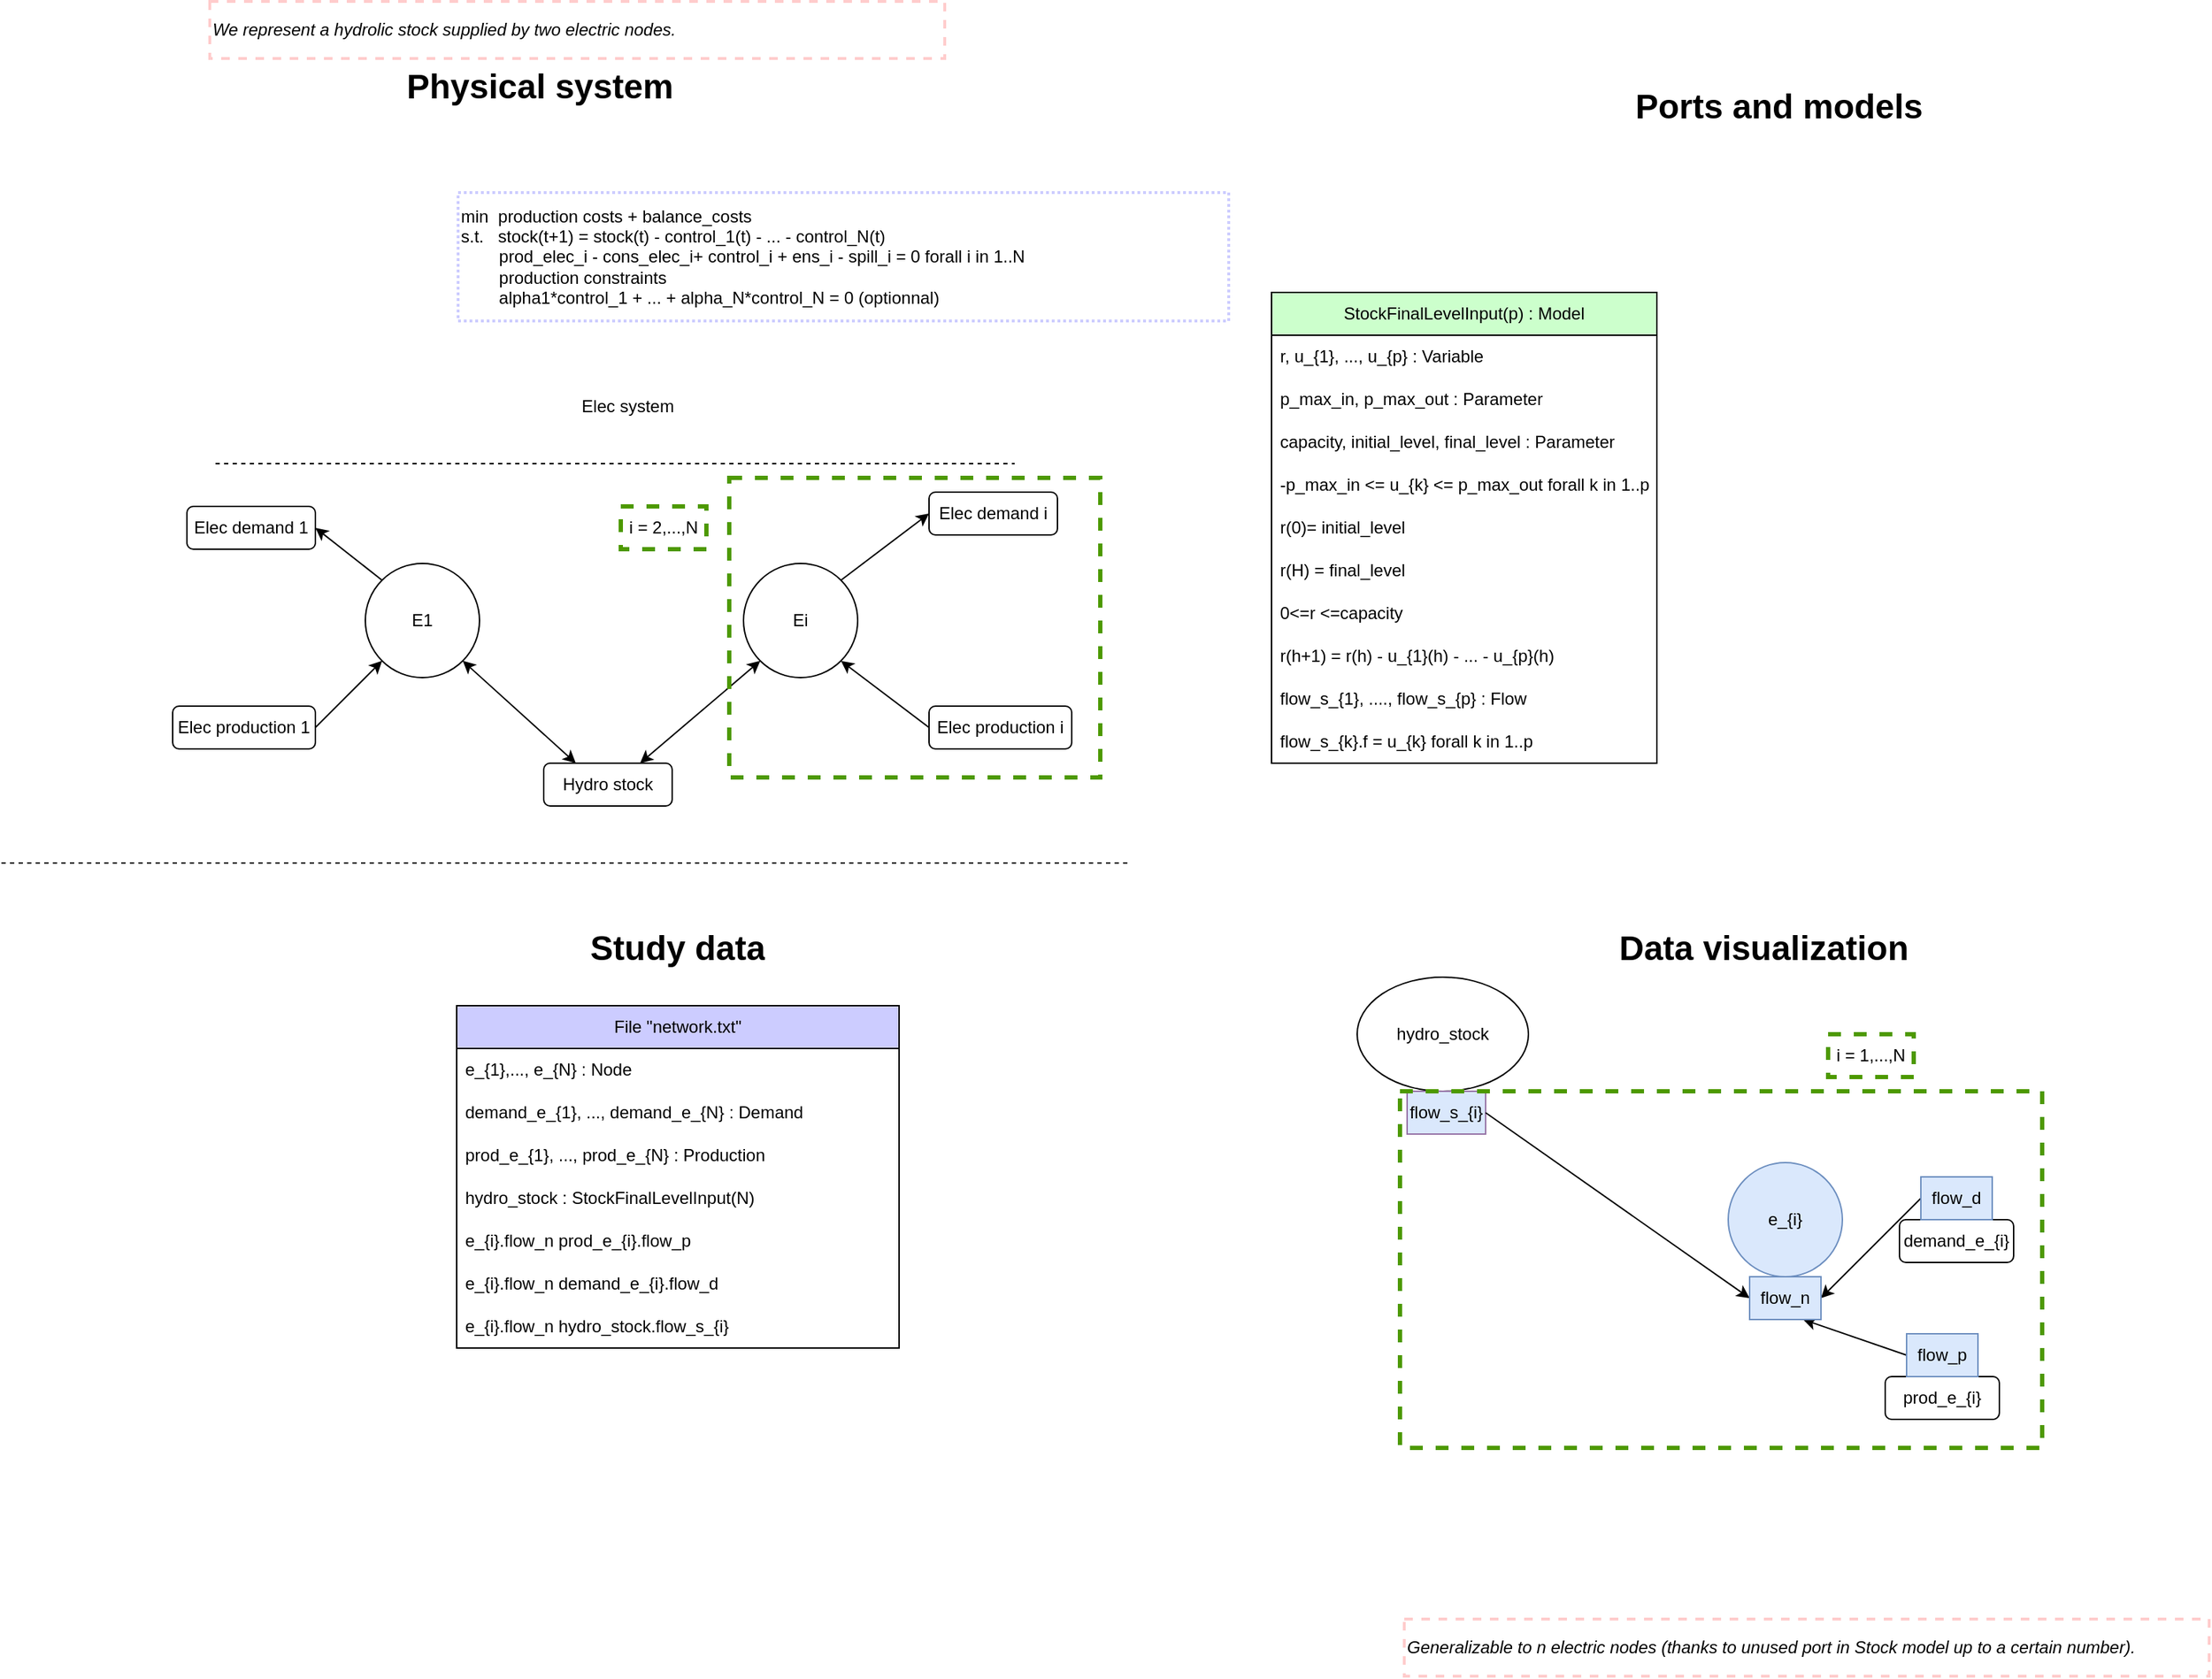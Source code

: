 <mxfile>
    <diagram id="C5RBs43oDa-KdzZeNtuy" name="unique_model">
        <mxGraphModel dx="1202" dy="1762" grid="1" gridSize="10" guides="1" tooltips="1" connect="1" arrows="1" fold="1" page="1" pageScale="1" pageWidth="827" pageHeight="1169" math="0" shadow="0">
            <root>
                <mxCell id="WIyWlLk6GJQsqaUBKTNV-0"/>
                <mxCell id="WIyWlLk6GJQsqaUBKTNV-1" parent="WIyWlLk6GJQsqaUBKTNV-0"/>
                <mxCell id="hW5n2ouBTmK9XzmkuQqM-55" value="" style="endArrow=none;dashed=1;html=1;rounded=0;" parent="WIyWlLk6GJQsqaUBKTNV-1" edge="1">
                    <mxGeometry width="50" height="50" relative="1" as="geometry">
                        <mxPoint x="160" y="-280" as="sourcePoint"/>
                        <mxPoint x="720" y="-280" as="targetPoint"/>
                    </mxGeometry>
                </mxCell>
                <mxCell id="hW5n2ouBTmK9XzmkuQqM-56" value="Elec system" style="text;html=1;strokeColor=none;fillColor=none;align=center;verticalAlign=middle;whiteSpace=wrap;rounded=0;" parent="WIyWlLk6GJQsqaUBKTNV-1" vertex="1">
                    <mxGeometry x="394" y="-340" width="110" height="40" as="geometry"/>
                </mxCell>
                <mxCell id="hW5n2ouBTmK9XzmkuQqM-78" value="" style="endArrow=none;dashed=1;html=1;rounded=0;" parent="WIyWlLk6GJQsqaUBKTNV-1" edge="1">
                    <mxGeometry width="50" height="50" relative="1" as="geometry">
                        <mxPoint x="10" as="sourcePoint"/>
                        <mxPoint x="800" as="targetPoint"/>
                    </mxGeometry>
                </mxCell>
                <mxCell id="hW5n2ouBTmK9XzmkuQqM-81" value="&lt;h1&gt;Physical system&lt;br&gt;&lt;/h1&gt;" style="text;html=1;strokeColor=none;fillColor=none;spacing=5;spacingTop=-20;whiteSpace=wrap;overflow=hidden;rounded=0;" parent="WIyWlLk6GJQsqaUBKTNV-1" vertex="1">
                    <mxGeometry x="289" y="-564" width="250" height="40" as="geometry"/>
                </mxCell>
                <mxCell id="1" value="" style="group" parent="WIyWlLk6GJQsqaUBKTNV-1" vertex="1" connectable="0">
                    <mxGeometry x="109" y="40" width="680" height="320" as="geometry"/>
                </mxCell>
                <mxCell id="hW5n2ouBTmK9XzmkuQqM-36" value="File &quot;network.txt&quot;" style="swimlane;fontStyle=0;childLayout=stackLayout;horizontal=1;startSize=30;horizontalStack=0;resizeParent=1;resizeParentMax=0;resizeLast=0;collapsible=1;marginBottom=0;whiteSpace=wrap;html=1;fillColor=#CCCCFF;" parent="1" vertex="1">
                    <mxGeometry x="220" y="60" width="310" height="240" as="geometry"/>
                </mxCell>
                <mxCell id="hW5n2ouBTmK9XzmkuQqM-39" value="e_{1},..., e_{N} : Node" style="text;strokeColor=none;fillColor=none;align=left;verticalAlign=middle;spacingLeft=4;spacingRight=4;overflow=hidden;points=[[0,0.5],[1,0.5]];portConstraint=eastwest;rotatable=0;whiteSpace=wrap;html=1;" parent="hW5n2ouBTmK9XzmkuQqM-36" vertex="1">
                    <mxGeometry y="30" width="310" height="30" as="geometry"/>
                </mxCell>
                <mxCell id="hW5n2ouBTmK9XzmkuQqM-44" value="demand_e_{1}, ..., demand_e_{N} : Demand" style="text;strokeColor=none;fillColor=none;align=left;verticalAlign=middle;spacingLeft=4;spacingRight=4;overflow=hidden;points=[[0,0.5],[1,0.5]];portConstraint=eastwest;rotatable=0;whiteSpace=wrap;html=1;" parent="hW5n2ouBTmK9XzmkuQqM-36" vertex="1">
                    <mxGeometry y="60" width="310" height="30" as="geometry"/>
                </mxCell>
                <mxCell id="hW5n2ouBTmK9XzmkuQqM-41" value="prod_e_{1}, ..., prod_e_{N} : Production" style="text;strokeColor=none;fillColor=none;align=left;verticalAlign=middle;spacingLeft=4;spacingRight=4;overflow=hidden;points=[[0,0.5],[1,0.5]];portConstraint=eastwest;rotatable=0;whiteSpace=wrap;html=1;" parent="hW5n2ouBTmK9XzmkuQqM-36" vertex="1">
                    <mxGeometry y="90" width="310" height="30" as="geometry"/>
                </mxCell>
                <mxCell id="o63jLhIZgbvJQeuZhIAh-228" value="hydro_stock : StockFinalLevelInput(N)" style="text;strokeColor=none;fillColor=none;align=left;verticalAlign=middle;spacingLeft=4;spacingRight=4;overflow=hidden;points=[[0,0.5],[1,0.5]];portConstraint=eastwest;rotatable=0;whiteSpace=wrap;html=1;" parent="hW5n2ouBTmK9XzmkuQqM-36" vertex="1">
                    <mxGeometry y="120" width="310" height="30" as="geometry"/>
                </mxCell>
                <mxCell id="hW5n2ouBTmK9XzmkuQqM-47" value="e_{i}.flow_n prod_e_{i}.flow_p" style="text;strokeColor=none;fillColor=none;align=left;verticalAlign=middle;spacingLeft=4;spacingRight=4;overflow=hidden;points=[[0,0.5],[1,0.5]];portConstraint=eastwest;rotatable=0;whiteSpace=wrap;html=1;" parent="hW5n2ouBTmK9XzmkuQqM-36" vertex="1">
                    <mxGeometry y="150" width="310" height="30" as="geometry"/>
                </mxCell>
                <mxCell id="182" value="e_{i}.flow_n demand_e_{i}.flow_d" style="text;strokeColor=none;fillColor=none;align=left;verticalAlign=middle;spacingLeft=4;spacingRight=4;overflow=hidden;points=[[0,0.5],[1,0.5]];portConstraint=eastwest;rotatable=0;whiteSpace=wrap;html=1;" parent="hW5n2ouBTmK9XzmkuQqM-36" vertex="1">
                    <mxGeometry y="180" width="310" height="30" as="geometry"/>
                </mxCell>
                <mxCell id="o63jLhIZgbvJQeuZhIAh-230" value="e_{i}.flow_n hydro_stock.flow_s_{i}" style="text;strokeColor=none;fillColor=none;align=left;verticalAlign=middle;spacingLeft=4;spacingRight=4;overflow=hidden;points=[[0,0.5],[1,0.5]];portConstraint=eastwest;rotatable=0;whiteSpace=wrap;html=1;" parent="hW5n2ouBTmK9XzmkuQqM-36" vertex="1">
                    <mxGeometry y="210" width="310" height="30" as="geometry"/>
                </mxCell>
                <mxCell id="hW5n2ouBTmK9XzmkuQqM-80" value="&lt;h1&gt;Study data&lt;br&gt;&lt;/h1&gt;" style="text;html=1;strokeColor=none;fillColor=none;spacing=5;spacingTop=-20;whiteSpace=wrap;overflow=hidden;rounded=0;align=center;" parent="1" vertex="1">
                    <mxGeometry x="250" width="250" height="40" as="geometry"/>
                </mxCell>
                <mxCell id="11" value="&lt;font style=&quot;&quot;&gt;&lt;b style=&quot;&quot;&gt;&lt;font style=&quot;font-size: 24px;&quot;&gt;Data visualization&lt;/font&gt;&lt;br&gt;&lt;/b&gt;&lt;/font&gt;" style="text;html=1;strokeColor=none;fillColor=none;align=center;verticalAlign=middle;whiteSpace=wrap;rounded=0;" parent="WIyWlLk6GJQsqaUBKTNV-1" vertex="1">
                    <mxGeometry x="1030" width="430" height="120" as="geometry"/>
                </mxCell>
                <mxCell id="129" value="&lt;i&gt;We represent a hydrolic stock supplied by two electric nodes.&lt;/i&gt;" style="text;html=1;strokeColor=#FFCCCC;fillColor=none;align=left;verticalAlign=middle;whiteSpace=wrap;rounded=0;dashed=1;strokeWidth=2;" parent="WIyWlLk6GJQsqaUBKTNV-1" vertex="1">
                    <mxGeometry x="156" y="-604" width="515" height="40" as="geometry"/>
                </mxCell>
                <mxCell id="hW5n2ouBTmK9XzmkuQqM-79" value="&lt;h1&gt;Ports and models&lt;br&gt;&lt;/h1&gt;" style="text;html=1;strokeColor=none;fillColor=none;spacing=5;spacingTop=-20;whiteSpace=wrap;overflow=hidden;rounded=0;" parent="WIyWlLk6GJQsqaUBKTNV-1" vertex="1">
                    <mxGeometry x="1150" y="-550" width="250" height="40" as="geometry"/>
                </mxCell>
                <mxCell id="o63jLhIZgbvJQeuZhIAh-205" value="" style="group" parent="WIyWlLk6GJQsqaUBKTNV-1" vertex="1" connectable="0">
                    <mxGeometry x="960" y="70" width="120" height="120" as="geometry"/>
                </mxCell>
                <mxCell id="o63jLhIZgbvJQeuZhIAh-206" value="hydro_stock" style="ellipse;whiteSpace=wrap;html=1;" parent="o63jLhIZgbvJQeuZhIAh-205" vertex="1">
                    <mxGeometry y="10" width="120" height="80" as="geometry"/>
                </mxCell>
                <mxCell id="o63jLhIZgbvJQeuZhIAh-207" value="" style="group;fillColor=none;strokeColor=none;" parent="o63jLhIZgbvJQeuZhIAh-205" vertex="1" connectable="0">
                    <mxGeometry x="-20" y="90" width="110" height="30" as="geometry"/>
                </mxCell>
                <mxCell id="o63jLhIZgbvJQeuZhIAh-208" value="flow_s_{i}" style="rounded=0;whiteSpace=wrap;html=1;fillColor=#DAE8FC;strokeColor=#9673a6;fontColor=#000000;" parent="o63jLhIZgbvJQeuZhIAh-207" vertex="1">
                    <mxGeometry x="55.0" width="55.0" height="30" as="geometry"/>
                </mxCell>
                <mxCell id="o63jLhIZgbvJQeuZhIAh-211" style="edgeStyle=none;html=1;entryX=0;entryY=0.5;entryDx=0;entryDy=0;exitX=1;exitY=0.5;exitDx=0;exitDy=0;" parent="WIyWlLk6GJQsqaUBKTNV-1" source="o63jLhIZgbvJQeuZhIAh-208" target="nROa06goKgSk1Tmys3m2-212" edge="1">
                    <mxGeometry relative="1" as="geometry">
                        <mxPoint x="1260" y="215" as="sourcePoint"/>
                        <mxPoint x="1485" y="287.5" as="targetPoint"/>
                    </mxGeometry>
                </mxCell>
                <mxCell id="o63jLhIZgbvJQeuZhIAh-213" value="StockFinalLevelInput(p) : Model" style="swimlane;fontStyle=0;childLayout=stackLayout;horizontal=1;startSize=30;horizontalStack=0;resizeParent=1;resizeParentMax=0;resizeLast=0;collapsible=1;marginBottom=0;whiteSpace=wrap;html=1;fillColor=#CCFFCC;fontColor=#000000;" parent="WIyWlLk6GJQsqaUBKTNV-1" vertex="1">
                    <mxGeometry x="900" y="-400" width="270" height="330" as="geometry"/>
                </mxCell>
                <mxCell id="o63jLhIZgbvJQeuZhIAh-214" value="r, u_{1}, ..., u_{p} : Variable" style="text;strokeColor=none;fillColor=none;align=left;verticalAlign=middle;spacingLeft=4;spacingRight=4;overflow=hidden;points=[[0,0.5],[1,0.5]];portConstraint=eastwest;rotatable=0;whiteSpace=wrap;html=1;" parent="o63jLhIZgbvJQeuZhIAh-213" vertex="1">
                    <mxGeometry y="30" width="270" height="30" as="geometry"/>
                </mxCell>
                <mxCell id="o63jLhIZgbvJQeuZhIAh-215" value="p_max_in, p_max_out : Parameter" style="text;strokeColor=none;fillColor=none;align=left;verticalAlign=middle;spacingLeft=4;spacingRight=4;overflow=hidden;points=[[0,0.5],[1,0.5]];portConstraint=eastwest;rotatable=0;whiteSpace=wrap;html=1;" parent="o63jLhIZgbvJQeuZhIAh-213" vertex="1">
                    <mxGeometry y="60" width="270" height="30" as="geometry"/>
                </mxCell>
                <mxCell id="o63jLhIZgbvJQeuZhIAh-216" value="capacity, initial_level, final_level : Parameter" style="text;strokeColor=none;fillColor=none;align=left;verticalAlign=middle;spacingLeft=4;spacingRight=4;overflow=hidden;points=[[0,0.5],[1,0.5]];portConstraint=eastwest;rotatable=0;whiteSpace=wrap;html=1;" parent="o63jLhIZgbvJQeuZhIAh-213" vertex="1">
                    <mxGeometry y="90" width="270" height="30" as="geometry"/>
                </mxCell>
                <mxCell id="o63jLhIZgbvJQeuZhIAh-217" value="-p_max_in &amp;lt;= u_{k} &amp;lt;= p_max_out forall k in 1..p" style="text;strokeColor=none;fillColor=none;align=left;verticalAlign=middle;spacingLeft=4;spacingRight=4;overflow=hidden;points=[[0,0.5],[1,0.5]];portConstraint=eastwest;rotatable=0;whiteSpace=wrap;html=1;" parent="o63jLhIZgbvJQeuZhIAh-213" vertex="1">
                    <mxGeometry y="120" width="270" height="30" as="geometry"/>
                </mxCell>
                <mxCell id="o63jLhIZgbvJQeuZhIAh-219" value="r(0)= initial_level" style="text;strokeColor=none;fillColor=none;align=left;verticalAlign=middle;spacingLeft=4;spacingRight=4;overflow=hidden;points=[[0,0.5],[1,0.5]];portConstraint=eastwest;rotatable=0;whiteSpace=wrap;html=1;" parent="o63jLhIZgbvJQeuZhIAh-213" vertex="1">
                    <mxGeometry y="150" width="270" height="30" as="geometry"/>
                </mxCell>
                <mxCell id="o63jLhIZgbvJQeuZhIAh-220" value="r(H) = final_level" style="text;strokeColor=none;fillColor=none;align=left;verticalAlign=middle;spacingLeft=4;spacingRight=4;overflow=hidden;points=[[0,0.5],[1,0.5]];portConstraint=eastwest;rotatable=0;whiteSpace=wrap;html=1;" parent="o63jLhIZgbvJQeuZhIAh-213" vertex="1">
                    <mxGeometry y="180" width="270" height="30" as="geometry"/>
                </mxCell>
                <mxCell id="o63jLhIZgbvJQeuZhIAh-221" value="0&amp;lt;=r &amp;lt;=capacity" style="text;strokeColor=none;fillColor=none;align=left;verticalAlign=middle;spacingLeft=4;spacingRight=4;overflow=hidden;points=[[0,0.5],[1,0.5]];portConstraint=eastwest;rotatable=0;whiteSpace=wrap;html=1;" parent="o63jLhIZgbvJQeuZhIAh-213" vertex="1">
                    <mxGeometry y="210" width="270" height="30" as="geometry"/>
                </mxCell>
                <mxCell id="o63jLhIZgbvJQeuZhIAh-222" value="r(h+1) = r(h) - u_{1}(h) - ... - u_{p}(h)" style="text;strokeColor=none;fillColor=none;align=left;verticalAlign=middle;spacingLeft=4;spacingRight=4;overflow=hidden;points=[[0,0.5],[1,0.5]];portConstraint=eastwest;rotatable=0;whiteSpace=wrap;html=1;" parent="o63jLhIZgbvJQeuZhIAh-213" vertex="1">
                    <mxGeometry y="240" width="270" height="30" as="geometry"/>
                </mxCell>
                <mxCell id="o63jLhIZgbvJQeuZhIAh-223" value="flow_s_{1}, ...., flow_s_{p} : Flow" style="text;strokeColor=none;fillColor=none;align=left;verticalAlign=middle;spacingLeft=4;spacingRight=4;overflow=hidden;points=[[0,0.5],[1,0.5]];portConstraint=eastwest;rotatable=0;whiteSpace=wrap;html=1;" parent="o63jLhIZgbvJQeuZhIAh-213" vertex="1">
                    <mxGeometry y="270" width="270" height="30" as="geometry"/>
                </mxCell>
                <mxCell id="o63jLhIZgbvJQeuZhIAh-227" value="flow_s_{k}.f = u_{k} forall k in 1..p" style="text;strokeColor=none;fillColor=none;align=left;verticalAlign=middle;spacingLeft=4;spacingRight=4;overflow=hidden;points=[[0,0.5],[1,0.5]];portConstraint=eastwest;rotatable=0;whiteSpace=wrap;html=1;" parent="o63jLhIZgbvJQeuZhIAh-213" vertex="1">
                    <mxGeometry y="300" width="270" height="30" as="geometry"/>
                </mxCell>
                <mxCell id="ZlQqSLBTy2rOJ0Pp_nXY-205" value="&lt;i&gt;Generalizable to n electric nodes (thanks to unused port in Stock model up to a certain number).&lt;/i&gt;" style="text;html=1;strokeColor=#FFCCCC;fillColor=none;align=left;verticalAlign=middle;whiteSpace=wrap;rounded=0;dashed=1;strokeWidth=2;" parent="WIyWlLk6GJQsqaUBKTNV-1" vertex="1">
                    <mxGeometry x="993" y="530" width="564" height="40" as="geometry"/>
                </mxCell>
                <mxCell id="z6WwmUab3cKexTTQZVYk-205" value="min&amp;nbsp;&amp;nbsp;&lt;span style=&quot;&quot;&gt;&lt;/span&gt;production costs + balance_costs&lt;br&gt;s.t.&amp;nbsp;&lt;span style=&quot;&quot;&gt;&amp;nbsp; s&lt;/span&gt;tock(t+1) = stock(t) - control_1(t) - ... - control_N(t)&lt;br&gt;&lt;span style=&quot;&quot;&gt;&#9;&lt;/span&gt;&lt;span style=&quot;white-space: pre;&quot;&gt;&#9;&lt;/span&gt;prod_elec_i - cons_elec_i+ control_i + ens_i - spill_i = 0 forall i in 1..N&lt;br&gt;&lt;span style=&quot;&quot;&gt;&#9;&lt;/span&gt;&lt;span style=&quot;&quot;&gt;&#9;&lt;/span&gt;&lt;span style=&quot;&quot;&gt;&#9;&lt;/span&gt;&lt;span style=&quot;white-space: pre;&quot;&gt;&#9;&lt;/span&gt;production constraints&lt;br&gt;&lt;span style=&quot;white-space: pre;&quot;&gt;&#9;&lt;/span&gt;alpha1*control_1 + ... + alpha_N*control_N = 0 (optionnal)" style="text;html=1;strokeColor=#CCCCFF;fillColor=none;align=left;verticalAlign=middle;whiteSpace=wrap;rounded=0;dashed=1;dashPattern=1 1;strokeWidth=2;" parent="WIyWlLk6GJQsqaUBKTNV-1" vertex="1">
                    <mxGeometry x="330" y="-470" width="540" height="90" as="geometry"/>
                </mxCell>
                <mxCell id="202" value="Hydro stock" style="rounded=1;whiteSpace=wrap;html=1;" parent="WIyWlLk6GJQsqaUBKTNV-1" vertex="1">
                    <mxGeometry x="390" y="-70" width="90" height="30" as="geometry"/>
                </mxCell>
                <mxCell id="203" value="" style="endArrow=classic;html=1;rounded=0;entryX=1;entryY=1;entryDx=0;entryDy=0;exitX=0.25;exitY=0;exitDx=0;exitDy=0;startArrow=classic;startFill=1;" parent="WIyWlLk6GJQsqaUBKTNV-1" source="202" target="hW5n2ouBTmK9XzmkuQqM-58" edge="1">
                    <mxGeometry width="50" height="50" relative="1" as="geometry">
                        <mxPoint x="370" y="-345" as="sourcePoint"/>
                        <mxPoint x="416.716" y="-391.716" as="targetPoint"/>
                    </mxGeometry>
                </mxCell>
                <mxCell id="204" value="" style="endArrow=classic;html=1;rounded=0;entryX=0;entryY=1;entryDx=0;entryDy=0;exitX=0.75;exitY=0;exitDx=0;exitDy=0;startArrow=classic;startFill=1;" parent="WIyWlLk6GJQsqaUBKTNV-1" source="202" target="hW5n2ouBTmK9XzmkuQqM-59" edge="1">
                    <mxGeometry width="50" height="50" relative="1" as="geometry">
                        <mxPoint x="552.5" y="-320" as="sourcePoint"/>
                        <mxPoint x="473.284" y="-391.716" as="targetPoint"/>
                    </mxGeometry>
                </mxCell>
                <mxCell id="hW5n2ouBTmK9XzmkuQqM-58" value="E1" style="ellipse;whiteSpace=wrap;html=1;aspect=fixed;" parent="WIyWlLk6GJQsqaUBKTNV-1" vertex="1">
                    <mxGeometry x="265" y="-210" width="80" height="80" as="geometry"/>
                </mxCell>
                <mxCell id="hW5n2ouBTmK9XzmkuQqM-59" value="Ei" style="ellipse;whiteSpace=wrap;html=1;aspect=fixed;" parent="WIyWlLk6GJQsqaUBKTNV-1" vertex="1">
                    <mxGeometry x="530" y="-210" width="80" height="80" as="geometry"/>
                </mxCell>
                <mxCell id="hW5n2ouBTmK9XzmkuQqM-60" value="" style="endArrow=classic;html=1;rounded=0;entryX=0;entryY=1;entryDx=0;entryDy=0;exitX=1;exitY=0.5;exitDx=0;exitDy=0;" parent="WIyWlLk6GJQsqaUBKTNV-1" source="hW5n2ouBTmK9XzmkuQqM-64" target="hW5n2ouBTmK9XzmkuQqM-58" edge="1">
                    <mxGeometry width="50" height="50" relative="1" as="geometry">
                        <mxPoint x="230" y="-90" as="sourcePoint"/>
                        <mxPoint x="440" y="-90" as="targetPoint"/>
                    </mxGeometry>
                </mxCell>
                <mxCell id="hW5n2ouBTmK9XzmkuQqM-61" value="" style="endArrow=classic;html=1;rounded=0;exitX=0;exitY=0;exitDx=0;exitDy=0;entryX=1;entryY=0.5;entryDx=0;entryDy=0;" parent="WIyWlLk6GJQsqaUBKTNV-1" source="hW5n2ouBTmK9XzmkuQqM-58" target="hW5n2ouBTmK9XzmkuQqM-67" edge="1">
                    <mxGeometry width="50" height="50" relative="1" as="geometry">
                        <mxPoint x="240" y="-80" as="sourcePoint"/>
                        <mxPoint x="210" y="-230" as="targetPoint"/>
                    </mxGeometry>
                </mxCell>
                <mxCell id="hW5n2ouBTmK9XzmkuQqM-62" value="" style="endArrow=classic;html=1;rounded=0;exitX=1;exitY=0;exitDx=0;exitDy=0;entryX=0;entryY=0.5;entryDx=0;entryDy=0;" parent="WIyWlLk6GJQsqaUBKTNV-1" source="hW5n2ouBTmK9XzmkuQqM-59" target="hW5n2ouBTmK9XzmkuQqM-66" edge="1">
                    <mxGeometry width="50" height="50" relative="1" as="geometry">
                        <mxPoint x="707" y="-228" as="sourcePoint"/>
                        <mxPoint x="650" y="-240" as="targetPoint"/>
                    </mxGeometry>
                </mxCell>
                <mxCell id="hW5n2ouBTmK9XzmkuQqM-63" value="" style="endArrow=classic;html=1;rounded=0;entryX=1;entryY=1;entryDx=0;entryDy=0;exitX=0;exitY=0.5;exitDx=0;exitDy=0;" parent="WIyWlLk6GJQsqaUBKTNV-1" source="hW5n2ouBTmK9XzmkuQqM-65" target="hW5n2ouBTmK9XzmkuQqM-59" edge="1">
                    <mxGeometry width="50" height="50" relative="1" as="geometry">
                        <mxPoint x="650" y="-90" as="sourcePoint"/>
                        <mxPoint x="600" y="-110" as="targetPoint"/>
                    </mxGeometry>
                </mxCell>
                <mxCell id="hW5n2ouBTmK9XzmkuQqM-64" value="Elec production 1" style="rounded=1;whiteSpace=wrap;html=1;" parent="WIyWlLk6GJQsqaUBKTNV-1" vertex="1">
                    <mxGeometry x="130" y="-110" width="100" height="30" as="geometry"/>
                </mxCell>
                <mxCell id="hW5n2ouBTmK9XzmkuQqM-65" value="Elec production i" style="rounded=1;whiteSpace=wrap;html=1;" parent="WIyWlLk6GJQsqaUBKTNV-1" vertex="1">
                    <mxGeometry x="660" y="-110" width="100" height="30" as="geometry"/>
                </mxCell>
                <mxCell id="hW5n2ouBTmK9XzmkuQqM-66" value="Elec demand i" style="rounded=1;whiteSpace=wrap;html=1;" parent="WIyWlLk6GJQsqaUBKTNV-1" vertex="1">
                    <mxGeometry x="660" y="-260" width="90" height="30" as="geometry"/>
                </mxCell>
                <mxCell id="hW5n2ouBTmK9XzmkuQqM-67" value="Elec demand 1" style="rounded=1;whiteSpace=wrap;html=1;" parent="WIyWlLk6GJQsqaUBKTNV-1" vertex="1">
                    <mxGeometry x="140" y="-250" width="90" height="30" as="geometry"/>
                </mxCell>
                <mxCell id="nROa06goKgSk1Tmys3m2-205" value="" style="endArrow=classic;startArrow=none;html=1;fontSize=24;exitX=0;exitY=0.5;exitDx=0;exitDy=0;entryX=1;entryY=0.5;entryDx=0;entryDy=0;startFill=0;" parent="WIyWlLk6GJQsqaUBKTNV-1" source="nROa06goKgSk1Tmys3m2-215" target="nROa06goKgSk1Tmys3m2-212" edge="1">
                    <mxGeometry width="50" height="50" relative="1" as="geometry">
                        <mxPoint x="800" y="340" as="sourcePoint"/>
                        <mxPoint x="870" y="250" as="targetPoint"/>
                    </mxGeometry>
                </mxCell>
                <mxCell id="nROa06goKgSk1Tmys3m2-206" value="" style="endArrow=classic;startArrow=none;html=1;fontSize=24;exitX=0;exitY=0.5;exitDx=0;exitDy=0;entryX=0.75;entryY=1;entryDx=0;entryDy=0;startFill=0;" parent="WIyWlLk6GJQsqaUBKTNV-1" source="nROa06goKgSk1Tmys3m2-209" target="nROa06goKgSk1Tmys3m2-212" edge="1">
                    <mxGeometry width="50" height="50" relative="1" as="geometry">
                        <mxPoint x="1270" y="300" as="sourcePoint"/>
                        <mxPoint x="1295" y="375" as="targetPoint"/>
                    </mxGeometry>
                </mxCell>
                <mxCell id="nROa06goKgSk1Tmys3m2-207" value="" style="group" parent="WIyWlLk6GJQsqaUBKTNV-1" vertex="1" connectable="0">
                    <mxGeometry x="1330" y="330" width="80" height="60" as="geometry"/>
                </mxCell>
                <mxCell id="nROa06goKgSk1Tmys3m2-208" value="prod_e_{i}" style="rounded=1;whiteSpace=wrap;html=1;container=0;" parent="nROa06goKgSk1Tmys3m2-207" vertex="1">
                    <mxGeometry y="30" width="80" height="30" as="geometry"/>
                </mxCell>
                <mxCell id="nROa06goKgSk1Tmys3m2-209" value="&lt;font color=&quot;#000000&quot;&gt;flow_p&lt;/font&gt;" style="rounded=0;whiteSpace=wrap;html=1;fillColor=#dae8fc;strokeColor=#6c8ebf;container=0;" parent="nROa06goKgSk1Tmys3m2-207" vertex="1">
                    <mxGeometry x="15" width="50" height="30" as="geometry"/>
                </mxCell>
                <mxCell id="nROa06goKgSk1Tmys3m2-210" value="" style="group" parent="WIyWlLk6GJQsqaUBKTNV-1" vertex="1" connectable="0">
                    <mxGeometry x="1220" y="210" width="80" height="110" as="geometry"/>
                </mxCell>
                <mxCell id="nROa06goKgSk1Tmys3m2-211" value="e_{i}" style="ellipse;whiteSpace=wrap;html=1;aspect=fixed;fillColor=#dae8fc;strokeColor=#6c8ebf;fontColor=#000000;" parent="nROa06goKgSk1Tmys3m2-210" vertex="1">
                    <mxGeometry width="80" height="80" as="geometry"/>
                </mxCell>
                <mxCell id="nROa06goKgSk1Tmys3m2-212" value="flow_n" style="rounded=0;whiteSpace=wrap;html=1;fillColor=#dae8fc;strokeColor=#6c8ebf;fontColor=#000000;" parent="nROa06goKgSk1Tmys3m2-210" vertex="1">
                    <mxGeometry x="15" y="80" width="50" height="30" as="geometry"/>
                </mxCell>
                <mxCell id="nROa06goKgSk1Tmys3m2-213" value="" style="group" parent="WIyWlLk6GJQsqaUBKTNV-1" vertex="1" connectable="0">
                    <mxGeometry x="1340" y="220" width="80" height="60" as="geometry"/>
                </mxCell>
                <mxCell id="nROa06goKgSk1Tmys3m2-214" value="demand_e_{i}" style="rounded=1;whiteSpace=wrap;html=1;container=0;" parent="nROa06goKgSk1Tmys3m2-213" vertex="1">
                    <mxGeometry y="30" width="80" height="30" as="geometry"/>
                </mxCell>
                <mxCell id="nROa06goKgSk1Tmys3m2-215" value="flow_d" style="rounded=0;whiteSpace=wrap;html=1;fillColor=#dae8fc;strokeColor=#6c8ebf;container=0;fontColor=#000000;" parent="nROa06goKgSk1Tmys3m2-213" vertex="1">
                    <mxGeometry x="15" width="50" height="30" as="geometry"/>
                </mxCell>
                <mxCell id="nROa06goKgSk1Tmys3m2-216" value="i = 1,...,N" style="text;html=1;strokeColor=#4D9900;fillColor=none;align=center;verticalAlign=middle;whiteSpace=wrap;rounded=0;dashed=1;strokeWidth=3;container=0;" parent="WIyWlLk6GJQsqaUBKTNV-1" vertex="1">
                    <mxGeometry x="1290" y="120" width="60" height="30" as="geometry"/>
                </mxCell>
                <mxCell id="nROa06goKgSk1Tmys3m2-217" value="" style="rounded=0;whiteSpace=wrap;html=1;fillColor=none;strokeColor=#4D9900;strokeWidth=3;dashed=1;" parent="WIyWlLk6GJQsqaUBKTNV-1" vertex="1">
                    <mxGeometry x="990" y="160" width="450" height="250" as="geometry"/>
                </mxCell>
                <mxCell id="205" value="" style="rounded=0;whiteSpace=wrap;html=1;fillColor=none;strokeColor=#4D9900;strokeWidth=3;dashed=1;" vertex="1" parent="WIyWlLk6GJQsqaUBKTNV-1">
                    <mxGeometry x="520" y="-270" width="260" height="210" as="geometry"/>
                </mxCell>
                <mxCell id="206" value="i = 2,...,N" style="text;html=1;strokeColor=#4D9900;fillColor=none;align=center;verticalAlign=middle;whiteSpace=wrap;rounded=0;dashed=1;strokeWidth=3;container=0;" vertex="1" parent="WIyWlLk6GJQsqaUBKTNV-1">
                    <mxGeometry x="444" y="-250" width="60" height="30" as="geometry"/>
                </mxCell>
            </root>
        </mxGraphModel>
    </diagram>
    <diagram id="U-EE9GoTH40DECsFOAJF" name="two_models_agregation">
        <mxGraphModel dx="1202" dy="1693" grid="1" gridSize="10" guides="1" tooltips="1" connect="1" arrows="1" fold="1" page="1" pageScale="1" pageWidth="850" pageHeight="1100" math="0" shadow="0">
            <root>
                <mxCell id="0"/>
                <mxCell id="1" parent="0"/>
                <mxCell id="gPHoa4rsd0yDGcKzcw2k-13" value="&lt;h1&gt;Physical system&lt;br&gt;&lt;/h1&gt;" style="text;html=1;strokeColor=none;fillColor=none;spacing=5;spacingTop=-20;whiteSpace=wrap;overflow=hidden;rounded=0;" parent="1" vertex="1">
                    <mxGeometry x="300" y="-530" width="250" height="40" as="geometry"/>
                </mxCell>
                <mxCell id="gPHoa4rsd0yDGcKzcw2k-14" value="" style="group" parent="1" vertex="1" connectable="0">
                    <mxGeometry x="109" y="40" width="680" height="320" as="geometry"/>
                </mxCell>
                <mxCell id="gPHoa4rsd0yDGcKzcw2k-15" value="File &quot;network.txt&quot;" style="swimlane;fontStyle=0;childLayout=stackLayout;horizontal=1;startSize=30;horizontalStack=0;resizeParent=1;resizeParentMax=0;resizeLast=0;collapsible=1;marginBottom=0;whiteSpace=wrap;html=1;fillColor=#CCCCFF;" parent="gPHoa4rsd0yDGcKzcw2k-14" vertex="1">
                    <mxGeometry x="220" y="60" width="310" height="300" as="geometry"/>
                </mxCell>
                <mxCell id="X0NHQ3v35kbDK8q4OS35-9" value="e_{1},..., e_{N} : Node" style="text;strokeColor=none;fillColor=none;align=left;verticalAlign=middle;spacingLeft=4;spacingRight=4;overflow=hidden;points=[[0,0.5],[1,0.5]];portConstraint=eastwest;rotatable=0;whiteSpace=wrap;html=1;" parent="gPHoa4rsd0yDGcKzcw2k-15" vertex="1">
                    <mxGeometry y="30" width="310" height="30" as="geometry"/>
                </mxCell>
                <mxCell id="X0NHQ3v35kbDK8q4OS35-3" value="demand_e_{1}, ..., demand_e_{N} : Demand" style="text;strokeColor=none;fillColor=none;align=left;verticalAlign=middle;spacingLeft=4;spacingRight=4;overflow=hidden;points=[[0,0.5],[1,0.5]];portConstraint=eastwest;rotatable=0;whiteSpace=wrap;html=1;" parent="gPHoa4rsd0yDGcKzcw2k-15" vertex="1">
                    <mxGeometry y="60" width="310" height="30" as="geometry"/>
                </mxCell>
                <mxCell id="X0NHQ3v35kbDK8q4OS35-4" value="prod_e_{1}, ..., prod_e_{N} : Production" style="text;strokeColor=none;fillColor=none;align=left;verticalAlign=middle;spacingLeft=4;spacingRight=4;overflow=hidden;points=[[0,0.5],[1,0.5]];portConstraint=eastwest;rotatable=0;whiteSpace=wrap;html=1;" parent="gPHoa4rsd0yDGcKzcw2k-15" vertex="1">
                    <mxGeometry y="90" width="310" height="30" as="geometry"/>
                </mxCell>
                <mxCell id="gPHoa4rsd0yDGcKzcw2k-20" value="hydro_stock : StockFinalLevel" style="text;strokeColor=none;fillColor=none;align=left;verticalAlign=middle;spacingLeft=4;spacingRight=4;overflow=hidden;points=[[0,0.5],[1,0.5]];portConstraint=eastwest;rotatable=0;whiteSpace=wrap;html=1;" parent="gPHoa4rsd0yDGcKzcw2k-15" vertex="1">
                    <mxGeometry y="120" width="310" height="30" as="geometry"/>
                </mxCell>
                <mxCell id="FKgPxpzD5-ttgSmV9mqY-13" value="consumption_stock : Decompose1FlowIntoFlow(N)" style="text;strokeColor=none;fillColor=none;align=left;verticalAlign=middle;spacingLeft=4;spacingRight=4;overflow=hidden;points=[[0,0.5],[1,0.5]];portConstraint=eastwest;rotatable=0;whiteSpace=wrap;html=1;" parent="gPHoa4rsd0yDGcKzcw2k-15" vertex="1">
                    <mxGeometry y="150" width="310" height="30" as="geometry"/>
                </mxCell>
                <mxCell id="X0NHQ3v35kbDK8q4OS35-6" value="e_{i}.flow_n prod_e_{i}.flow_p" style="text;strokeColor=none;fillColor=none;align=left;verticalAlign=middle;spacingLeft=4;spacingRight=4;overflow=hidden;points=[[0,0.5],[1,0.5]];portConstraint=eastwest;rotatable=0;whiteSpace=wrap;html=1;" parent="gPHoa4rsd0yDGcKzcw2k-15" vertex="1">
                    <mxGeometry y="180" width="310" height="30" as="geometry"/>
                </mxCell>
                <mxCell id="X0NHQ3v35kbDK8q4OS35-7" value="e_{i}.flow_n demand_e_{i}.flow_d" style="text;strokeColor=none;fillColor=none;align=left;verticalAlign=middle;spacingLeft=4;spacingRight=4;overflow=hidden;points=[[0,0.5],[1,0.5]];portConstraint=eastwest;rotatable=0;whiteSpace=wrap;html=1;" parent="gPHoa4rsd0yDGcKzcw2k-15" vertex="1">
                    <mxGeometry y="210" width="310" height="30" as="geometry"/>
                </mxCell>
                <mxCell id="gPHoa4rsd0yDGcKzcw2k-27" value="e_{i}.flow_n consumption_stock.flow_in_{i}" style="text;strokeColor=none;fillColor=none;align=left;verticalAlign=middle;spacingLeft=4;spacingRight=4;overflow=hidden;points=[[0,0.5],[1,0.5]];portConstraint=eastwest;rotatable=0;whiteSpace=wrap;html=1;" parent="gPHoa4rsd0yDGcKzcw2k-15" vertex="1">
                    <mxGeometry y="240" width="310" height="30" as="geometry"/>
                </mxCell>
                <mxCell id="FKgPxpzD5-ttgSmV9mqY-15" value="hydro_stock.flow_s consumption_stock.flow_out" style="text;strokeColor=none;fillColor=none;align=left;verticalAlign=middle;spacingLeft=4;spacingRight=4;overflow=hidden;points=[[0,0.5],[1,0.5]];portConstraint=eastwest;rotatable=0;whiteSpace=wrap;html=1;" parent="gPHoa4rsd0yDGcKzcw2k-15" vertex="1">
                    <mxGeometry y="270" width="310" height="30" as="geometry"/>
                </mxCell>
                <mxCell id="gPHoa4rsd0yDGcKzcw2k-29" value="&lt;h1&gt;Study data&lt;br&gt;&lt;/h1&gt;" style="text;html=1;strokeColor=none;fillColor=none;spacing=5;spacingTop=-20;whiteSpace=wrap;overflow=hidden;rounded=0;align=center;" parent="gPHoa4rsd0yDGcKzcw2k-14" vertex="1">
                    <mxGeometry x="250" width="250" height="40" as="geometry"/>
                </mxCell>
                <mxCell id="gPHoa4rsd0yDGcKzcw2k-30" value="&lt;font style=&quot;&quot;&gt;&lt;b style=&quot;&quot;&gt;&lt;font style=&quot;font-size: 24px;&quot;&gt;Data visualization&lt;/font&gt;&lt;br&gt;&lt;/b&gt;&lt;/font&gt;" style="text;html=1;strokeColor=none;fillColor=none;align=center;verticalAlign=middle;whiteSpace=wrap;rounded=0;" parent="1" vertex="1">
                    <mxGeometry x="1030" width="430" height="120" as="geometry"/>
                </mxCell>
                <mxCell id="gPHoa4rsd0yDGcKzcw2k-61" value="&lt;i&gt;We represent a hydrolic stock supplied by two electric nodes.&lt;/i&gt;" style="text;html=1;strokeColor=#FFCCCC;fillColor=none;align=left;verticalAlign=middle;whiteSpace=wrap;rounded=0;dashed=1;strokeWidth=2;" parent="1" vertex="1">
                    <mxGeometry x="168" y="-590" width="515" height="40" as="geometry"/>
                </mxCell>
                <mxCell id="gPHoa4rsd0yDGcKzcw2k-64" value="&lt;h1&gt;Ports and models&lt;br&gt;&lt;/h1&gt;" style="text;html=1;strokeColor=none;fillColor=none;spacing=5;spacingTop=-20;whiteSpace=wrap;overflow=hidden;rounded=0;" parent="1" vertex="1">
                    <mxGeometry x="1150" y="-550" width="250" height="40" as="geometry"/>
                </mxCell>
                <mxCell id="gPHoa4rsd0yDGcKzcw2k-68" value="" style="group" parent="1" vertex="1" connectable="0">
                    <mxGeometry x="960" y="220" width="120" height="120" as="geometry"/>
                </mxCell>
                <mxCell id="gPHoa4rsd0yDGcKzcw2k-69" value="hydro_stock" style="ellipse;whiteSpace=wrap;html=1;" parent="gPHoa4rsd0yDGcKzcw2k-68" vertex="1">
                    <mxGeometry y="10" width="120" height="80" as="geometry"/>
                </mxCell>
                <mxCell id="gPHoa4rsd0yDGcKzcw2k-70" value="" style="group;fillColor=none;strokeColor=none;" parent="gPHoa4rsd0yDGcKzcw2k-68" vertex="1" connectable="0">
                    <mxGeometry x="-15" y="90" width="100" height="30" as="geometry"/>
                </mxCell>
                <mxCell id="gPHoa4rsd0yDGcKzcw2k-71" value="flow_s" style="rounded=0;whiteSpace=wrap;html=1;fillColor=#DAE8FC;strokeColor=#9673a6;fontColor=#000000;" parent="gPHoa4rsd0yDGcKzcw2k-70" vertex="1">
                    <mxGeometry x="50" width="50" height="30" as="geometry"/>
                </mxCell>
                <mxCell id="gPHoa4rsd0yDGcKzcw2k-73" style="edgeStyle=none;html=1;entryX=0;entryY=0.5;entryDx=0;entryDy=0;exitX=1;exitY=0.5;exitDx=0;exitDy=0;" parent="1" source="gPHoa4rsd0yDGcKzcw2k-71" target="FKgPxpzD5-ttgSmV9mqY-8" edge="1">
                    <mxGeometry relative="1" as="geometry">
                        <mxPoint x="1225" y="205.0" as="sourcePoint"/>
                        <mxPoint x="1075" y="305" as="targetPoint"/>
                    </mxGeometry>
                </mxCell>
                <mxCell id="FKgPxpzD5-ttgSmV9mqY-1" value="&lt;i&gt;Generalizable to n electric nodes (thanks to unused port in Decompose model up to a certain number).&lt;/i&gt;" style="text;html=1;strokeColor=#FFCCCC;fillColor=none;align=left;verticalAlign=middle;whiteSpace=wrap;rounded=0;dashed=1;strokeWidth=2;" parent="1" vertex="1">
                    <mxGeometry x="993" y="500" width="564" height="40" as="geometry"/>
                </mxCell>
                <UserObject label="consumption_stock" id="FKgPxpzD5-ttgSmV9mqY-7">
                    <mxCell style="ellipse;whiteSpace=wrap;html=1;container=0;" parent="1" vertex="1">
                        <mxGeometry x="1170" y="130" width="140" height="80" as="geometry"/>
                    </mxCell>
                </UserObject>
                <mxCell id="FKgPxpzD5-ttgSmV9mqY-8" value="&lt;font&gt;flow_out&lt;/font&gt;" style="rounded=0;whiteSpace=wrap;html=1;fillColor=#DAE8FC;strokeColor=#9673a6;container=0;fontColor=#000000;" parent="1" vertex="1">
                    <mxGeometry x="1215" y="100" width="50" height="30" as="geometry"/>
                </mxCell>
                <mxCell id="FKgPxpzD5-ttgSmV9mqY-10" value="flow_in_{i}" style="rounded=0;whiteSpace=wrap;html=1;fillColor=#dae8fc;strokeColor=#6c8ebf;container=0;fontColor=#000000;" parent="1" vertex="1">
                    <mxGeometry x="1210" y="210" width="60" height="30" as="geometry"/>
                </mxCell>
                <mxCell id="FKgPxpzD5-ttgSmV9mqY-12" style="edgeStyle=none;html=1;entryX=0;entryY=0.5;entryDx=0;entryDy=0;exitX=1;exitY=0.5;exitDx=0;exitDy=0;" parent="1" source="FKgPxpzD5-ttgSmV9mqY-10" target="mfyBgU2YGQKNuwSFEFl6-8" edge="1">
                    <mxGeometry relative="1" as="geometry">
                        <mxPoint x="1275" y="349.88" as="sourcePoint"/>
                        <mxPoint x="1485" y="287.5" as="targetPoint"/>
                    </mxGeometry>
                </mxCell>
                <mxCell id="mfyBgU2YGQKNuwSFEFl6-1" value="" style="endArrow=classic;startArrow=none;html=1;fontSize=24;exitX=0;exitY=0.5;exitDx=0;exitDy=0;entryX=1;entryY=0.5;entryDx=0;entryDy=0;startFill=0;" parent="1" source="mfyBgU2YGQKNuwSFEFl6-11" target="mfyBgU2YGQKNuwSFEFl6-8" edge="1">
                    <mxGeometry width="50" height="50" relative="1" as="geometry">
                        <mxPoint x="920" y="350" as="sourcePoint"/>
                        <mxPoint x="990" y="260" as="targetPoint"/>
                    </mxGeometry>
                </mxCell>
                <mxCell id="mfyBgU2YGQKNuwSFEFl6-2" value="" style="endArrow=classic;startArrow=none;html=1;fontSize=24;exitX=0;exitY=0.5;exitDx=0;exitDy=0;entryX=0.75;entryY=1;entryDx=0;entryDy=0;startFill=0;" parent="1" source="mfyBgU2YGQKNuwSFEFl6-5" target="mfyBgU2YGQKNuwSFEFl6-8" edge="1">
                    <mxGeometry width="50" height="50" relative="1" as="geometry">
                        <mxPoint x="1390" y="310" as="sourcePoint"/>
                        <mxPoint x="1415" y="385" as="targetPoint"/>
                    </mxGeometry>
                </mxCell>
                <mxCell id="mfyBgU2YGQKNuwSFEFl6-3" value="" style="group" parent="1" vertex="1" connectable="0">
                    <mxGeometry x="1450" y="340" width="80" height="60" as="geometry"/>
                </mxCell>
                <mxCell id="mfyBgU2YGQKNuwSFEFl6-4" value="prod_e_{i}" style="rounded=1;whiteSpace=wrap;html=1;container=0;" parent="mfyBgU2YGQKNuwSFEFl6-3" vertex="1">
                    <mxGeometry y="30" width="80" height="30" as="geometry"/>
                </mxCell>
                <mxCell id="mfyBgU2YGQKNuwSFEFl6-5" value="&lt;font color=&quot;#000000&quot;&gt;flow_p&lt;/font&gt;" style="rounded=0;whiteSpace=wrap;html=1;fillColor=#dae8fc;strokeColor=#6c8ebf;container=0;" parent="mfyBgU2YGQKNuwSFEFl6-3" vertex="1">
                    <mxGeometry x="15" width="50" height="30" as="geometry"/>
                </mxCell>
                <mxCell id="mfyBgU2YGQKNuwSFEFl6-6" value="" style="group" parent="1" vertex="1" connectable="0">
                    <mxGeometry x="1340" y="220" width="80" height="110" as="geometry"/>
                </mxCell>
                <mxCell id="mfyBgU2YGQKNuwSFEFl6-7" value="e_{i}" style="ellipse;whiteSpace=wrap;html=1;aspect=fixed;fillColor=#dae8fc;strokeColor=#6c8ebf;fontColor=#000000;" parent="mfyBgU2YGQKNuwSFEFl6-6" vertex="1">
                    <mxGeometry width="80" height="80" as="geometry"/>
                </mxCell>
                <mxCell id="mfyBgU2YGQKNuwSFEFl6-8" value="flow_n" style="rounded=0;whiteSpace=wrap;html=1;fillColor=#dae8fc;strokeColor=#6c8ebf;fontColor=#000000;" parent="mfyBgU2YGQKNuwSFEFl6-6" vertex="1">
                    <mxGeometry x="15" y="80" width="50" height="30" as="geometry"/>
                </mxCell>
                <mxCell id="mfyBgU2YGQKNuwSFEFl6-9" value="" style="group" parent="1" vertex="1" connectable="0">
                    <mxGeometry x="1460" y="230" width="80" height="60" as="geometry"/>
                </mxCell>
                <mxCell id="mfyBgU2YGQKNuwSFEFl6-10" value="demand_e_{i}" style="rounded=1;whiteSpace=wrap;html=1;container=0;" parent="mfyBgU2YGQKNuwSFEFl6-9" vertex="1">
                    <mxGeometry y="30" width="80" height="30" as="geometry"/>
                </mxCell>
                <mxCell id="mfyBgU2YGQKNuwSFEFl6-11" value="flow_d" style="rounded=0;whiteSpace=wrap;html=1;fillColor=#dae8fc;strokeColor=#6c8ebf;container=0;fontColor=#000000;" parent="mfyBgU2YGQKNuwSFEFl6-9" vertex="1">
                    <mxGeometry x="15" width="50" height="30" as="geometry"/>
                </mxCell>
                <mxCell id="mfyBgU2YGQKNuwSFEFl6-12" value="i = 1,...,N" style="text;html=1;strokeColor=#4D9900;fillColor=none;align=center;verticalAlign=middle;whiteSpace=wrap;rounded=0;dashed=1;strokeWidth=3;container=0;" parent="1" vertex="1">
                    <mxGeometry x="1360" y="160" width="60" height="30" as="geometry"/>
                </mxCell>
                <mxCell id="cMz_fNmLNmWmYPuVlrB2-1" value="" style="rounded=0;whiteSpace=wrap;html=1;fillColor=none;strokeColor=#4D9900;strokeWidth=3;dashed=1;" parent="1" vertex="1">
                    <mxGeometry x="1210" y="210" width="360" height="210" as="geometry"/>
                </mxCell>
                <mxCell id="6bZyq4YghM6qRKV1Rig0-1" value="" style="endArrow=none;dashed=1;html=1;rounded=0;" edge="1" parent="1">
                    <mxGeometry width="50" height="50" relative="1" as="geometry">
                        <mxPoint x="160" y="-280" as="sourcePoint"/>
                        <mxPoint x="720" y="-280" as="targetPoint"/>
                    </mxGeometry>
                </mxCell>
                <mxCell id="6bZyq4YghM6qRKV1Rig0-2" value="Elec system" style="text;html=1;strokeColor=none;fillColor=none;align=center;verticalAlign=middle;whiteSpace=wrap;rounded=0;" vertex="1" parent="1">
                    <mxGeometry x="394" y="-340" width="110" height="40" as="geometry"/>
                </mxCell>
                <mxCell id="6bZyq4YghM6qRKV1Rig0-3" value="min&amp;nbsp;&amp;nbsp;&lt;span style=&quot;&quot;&gt;&lt;/span&gt;production costs + balance_costs&lt;br&gt;s.t.&amp;nbsp;&lt;span style=&quot;&quot;&gt;&amp;nbsp; s&lt;/span&gt;tock(t+1) = stock(t) - control_1(t) - ... - control_N(t)&lt;br&gt;&lt;span style=&quot;&quot;&gt;&#9;&lt;/span&gt;&lt;span style=&quot;white-space: pre;&quot;&gt;&#9;&lt;/span&gt;prod_elec_i - cons_elec_i+ control_i + ens_i - spill_i = 0 forall i in 1..N&lt;br&gt;&lt;span style=&quot;&quot;&gt;&#9;&lt;/span&gt;&lt;span style=&quot;&quot;&gt;&#9;&lt;/span&gt;&lt;span style=&quot;&quot;&gt;&#9;&lt;/span&gt;&lt;span style=&quot;white-space: pre;&quot;&gt;&#9;&lt;/span&gt;production constraints&lt;br&gt;&lt;span style=&quot;white-space: pre;&quot;&gt;&#9;&lt;/span&gt;alpha1*control_1 + ... + alpha_N*control_N = 0 (optionnal)" style="text;html=1;strokeColor=#CCCCFF;fillColor=none;align=left;verticalAlign=middle;whiteSpace=wrap;rounded=0;dashed=1;dashPattern=1 1;strokeWidth=2;" vertex="1" parent="1">
                    <mxGeometry x="330" y="-470" width="540" height="90" as="geometry"/>
                </mxCell>
                <mxCell id="6bZyq4YghM6qRKV1Rig0-4" value="Hydro stock" style="rounded=1;whiteSpace=wrap;html=1;" vertex="1" parent="1">
                    <mxGeometry x="390" y="-70" width="90" height="30" as="geometry"/>
                </mxCell>
                <mxCell id="6bZyq4YghM6qRKV1Rig0-5" value="" style="endArrow=classic;html=1;rounded=0;entryX=1;entryY=1;entryDx=0;entryDy=0;exitX=0.25;exitY=0;exitDx=0;exitDy=0;startArrow=classic;startFill=1;" edge="1" parent="1" source="6bZyq4YghM6qRKV1Rig0-4" target="6bZyq4YghM6qRKV1Rig0-7">
                    <mxGeometry width="50" height="50" relative="1" as="geometry">
                        <mxPoint x="370" y="-345" as="sourcePoint"/>
                        <mxPoint x="416.716" y="-391.716" as="targetPoint"/>
                    </mxGeometry>
                </mxCell>
                <mxCell id="6bZyq4YghM6qRKV1Rig0-6" value="" style="endArrow=classic;html=1;rounded=0;entryX=0;entryY=1;entryDx=0;entryDy=0;exitX=0.75;exitY=0;exitDx=0;exitDy=0;startArrow=classic;startFill=1;" edge="1" parent="1" source="6bZyq4YghM6qRKV1Rig0-4" target="6bZyq4YghM6qRKV1Rig0-8">
                    <mxGeometry width="50" height="50" relative="1" as="geometry">
                        <mxPoint x="552.5" y="-320" as="sourcePoint"/>
                        <mxPoint x="473.284" y="-391.716" as="targetPoint"/>
                    </mxGeometry>
                </mxCell>
                <mxCell id="6bZyq4YghM6qRKV1Rig0-7" value="E1" style="ellipse;whiteSpace=wrap;html=1;aspect=fixed;" vertex="1" parent="1">
                    <mxGeometry x="265" y="-210" width="80" height="80" as="geometry"/>
                </mxCell>
                <mxCell id="6bZyq4YghM6qRKV1Rig0-8" value="Ei" style="ellipse;whiteSpace=wrap;html=1;aspect=fixed;" vertex="1" parent="1">
                    <mxGeometry x="530" y="-210" width="80" height="80" as="geometry"/>
                </mxCell>
                <mxCell id="6bZyq4YghM6qRKV1Rig0-9" value="" style="endArrow=classic;html=1;rounded=0;entryX=0;entryY=1;entryDx=0;entryDy=0;exitX=1;exitY=0.5;exitDx=0;exitDy=0;" edge="1" parent="1" source="6bZyq4YghM6qRKV1Rig0-13" target="6bZyq4YghM6qRKV1Rig0-7">
                    <mxGeometry width="50" height="50" relative="1" as="geometry">
                        <mxPoint x="230" y="-90" as="sourcePoint"/>
                        <mxPoint x="440" y="-90" as="targetPoint"/>
                    </mxGeometry>
                </mxCell>
                <mxCell id="6bZyq4YghM6qRKV1Rig0-10" value="" style="endArrow=classic;html=1;rounded=0;exitX=0;exitY=0;exitDx=0;exitDy=0;entryX=1;entryY=0.5;entryDx=0;entryDy=0;" edge="1" parent="1" source="6bZyq4YghM6qRKV1Rig0-7" target="6bZyq4YghM6qRKV1Rig0-16">
                    <mxGeometry width="50" height="50" relative="1" as="geometry">
                        <mxPoint x="240" y="-80" as="sourcePoint"/>
                        <mxPoint x="210" y="-230" as="targetPoint"/>
                    </mxGeometry>
                </mxCell>
                <mxCell id="6bZyq4YghM6qRKV1Rig0-11" value="" style="endArrow=classic;html=1;rounded=0;exitX=1;exitY=0;exitDx=0;exitDy=0;entryX=0;entryY=0.5;entryDx=0;entryDy=0;" edge="1" parent="1" source="6bZyq4YghM6qRKV1Rig0-8" target="6bZyq4YghM6qRKV1Rig0-15">
                    <mxGeometry width="50" height="50" relative="1" as="geometry">
                        <mxPoint x="707" y="-228" as="sourcePoint"/>
                        <mxPoint x="650" y="-240" as="targetPoint"/>
                    </mxGeometry>
                </mxCell>
                <mxCell id="6bZyq4YghM6qRKV1Rig0-12" value="" style="endArrow=classic;html=1;rounded=0;entryX=1;entryY=1;entryDx=0;entryDy=0;exitX=0;exitY=0.5;exitDx=0;exitDy=0;" edge="1" parent="1" source="6bZyq4YghM6qRKV1Rig0-14" target="6bZyq4YghM6qRKV1Rig0-8">
                    <mxGeometry width="50" height="50" relative="1" as="geometry">
                        <mxPoint x="650" y="-90" as="sourcePoint"/>
                        <mxPoint x="600" y="-110" as="targetPoint"/>
                    </mxGeometry>
                </mxCell>
                <mxCell id="6bZyq4YghM6qRKV1Rig0-13" value="Elec production 1" style="rounded=1;whiteSpace=wrap;html=1;" vertex="1" parent="1">
                    <mxGeometry x="130" y="-110" width="100" height="30" as="geometry"/>
                </mxCell>
                <mxCell id="6bZyq4YghM6qRKV1Rig0-14" value="Elec production i" style="rounded=1;whiteSpace=wrap;html=1;" vertex="1" parent="1">
                    <mxGeometry x="660" y="-110" width="100" height="30" as="geometry"/>
                </mxCell>
                <mxCell id="6bZyq4YghM6qRKV1Rig0-15" value="Elec demand i" style="rounded=1;whiteSpace=wrap;html=1;" vertex="1" parent="1">
                    <mxGeometry x="660" y="-260" width="90" height="30" as="geometry"/>
                </mxCell>
                <mxCell id="6bZyq4YghM6qRKV1Rig0-16" value="Elec demand 1" style="rounded=1;whiteSpace=wrap;html=1;" vertex="1" parent="1">
                    <mxGeometry x="140" y="-250" width="90" height="30" as="geometry"/>
                </mxCell>
                <mxCell id="6bZyq4YghM6qRKV1Rig0-17" value="" style="rounded=0;whiteSpace=wrap;html=1;fillColor=none;strokeColor=#4D9900;strokeWidth=3;dashed=1;" vertex="1" parent="1">
                    <mxGeometry x="520" y="-270" width="260" height="210" as="geometry"/>
                </mxCell>
                <mxCell id="6bZyq4YghM6qRKV1Rig0-18" value="i = 2,...,N" style="text;html=1;strokeColor=#4D9900;fillColor=none;align=center;verticalAlign=middle;whiteSpace=wrap;rounded=0;dashed=1;strokeWidth=3;container=0;" vertex="1" parent="1">
                    <mxGeometry x="444" y="-250" width="60" height="30" as="geometry"/>
                </mxCell>
                <mxCell id="3v2fR-QvPEc_MfnmIWWT-1" value="Decompose1FlowIntoMultiFlow(p) : Model" style="swimlane;fontStyle=0;childLayout=stackLayout;horizontal=1;startSize=30;horizontalStack=0;resizeParent=1;resizeParentMax=0;resizeLast=0;collapsible=1;marginBottom=0;whiteSpace=wrap;html=1;fillColor=#CCFFCC;fontColor=#000000;" vertex="1" parent="1">
                    <mxGeometry x="920" y="-350" width="300" height="180" as="geometry"/>
                </mxCell>
                <mxCell id="3v2fR-QvPEc_MfnmIWWT-2" value="energy_{1}, ..., energy_{p} : Variable" style="text;strokeColor=none;fillColor=none;align=left;verticalAlign=middle;spacingLeft=4;spacingRight=4;overflow=hidden;points=[[0,0.5],[1,0.5]];portConstraint=eastwest;rotatable=0;whiteSpace=wrap;html=1;" vertex="1" parent="3v2fR-QvPEc_MfnmIWWT-1">
                    <mxGeometry y="30" width="300" height="30" as="geometry"/>
                </mxCell>
                <mxCell id="3v2fR-QvPEc_MfnmIWWT-5" value="energy_{1}, ...., energy_{p} &amp;gt;= 0" style="text;strokeColor=none;fillColor=none;align=left;verticalAlign=middle;spacingLeft=4;spacingRight=4;overflow=hidden;points=[[0,0.5],[1,0.5]];portConstraint=eastwest;rotatable=0;whiteSpace=wrap;html=1;" vertex="1" parent="3v2fR-QvPEc_MfnmIWWT-1">
                    <mxGeometry y="60" width="300" height="30" as="geometry"/>
                </mxCell>
                <mxCell id="3v2fR-QvPEc_MfnmIWWT-6" value="flow_in_{1}, ..., flow_in_{p}, flow_out : Flow" style="text;strokeColor=none;fillColor=none;align=left;verticalAlign=middle;spacingLeft=4;spacingRight=4;overflow=hidden;points=[[0,0.5],[1,0.5]];portConstraint=eastwest;rotatable=0;whiteSpace=wrap;html=1;" vertex="1" parent="3v2fR-QvPEc_MfnmIWWT-1">
                    <mxGeometry y="90" width="300" height="30" as="geometry"/>
                </mxCell>
                <mxCell id="3v2fR-QvPEc_MfnmIWWT-7" value="flow_in_{k} = energy_{k} forall k in 1..p" style="text;strokeColor=none;fillColor=none;align=left;verticalAlign=middle;spacingLeft=4;spacingRight=4;overflow=hidden;points=[[0,0.5],[1,0.5]];portConstraint=eastwest;rotatable=0;whiteSpace=wrap;html=1;" vertex="1" parent="3v2fR-QvPEc_MfnmIWWT-1">
                    <mxGeometry y="120" width="300" height="30" as="geometry"/>
                </mxCell>
                <mxCell id="3v2fR-QvPEc_MfnmIWWT-8" value="flow_out.f = energy_{1}+...+energy_{p}" style="text;strokeColor=none;fillColor=none;align=left;verticalAlign=middle;spacingLeft=4;spacingRight=4;overflow=hidden;points=[[0,0.5],[1,0.5]];portConstraint=eastwest;rotatable=0;whiteSpace=wrap;html=1;" vertex="1" parent="3v2fR-QvPEc_MfnmIWWT-1">
                    <mxGeometry y="150" width="300" height="30" as="geometry"/>
                </mxCell>
                <mxCell id="3v2fR-QvPEc_MfnmIWWT-9" value="" style="endArrow=none;dashed=1;html=1;rounded=0;exitX=0.005;exitY=-0.18;exitDx=0;exitDy=0;entryX=1.013;entryY=-0.127;entryDx=0;entryDy=0;entryPerimeter=0;exitPerimeter=0;" edge="1" parent="3v2fR-QvPEc_MfnmIWWT-1" source="3v2fR-QvPEc_MfnmIWWT-6" target="3v2fR-QvPEc_MfnmIWWT-6">
                    <mxGeometry width="50" height="50" relative="1" as="geometry">
                        <mxPoint x="-10" y="160" as="sourcePoint"/>
                        <mxPoint x="190" y="160" as="targetPoint"/>
                    </mxGeometry>
                </mxCell>
            </root>
        </mxGraphModel>
    </diagram>
    <diagram id="9yGRSUDqo4oLt62AZsNL" name="unique_model_port_node">
        <mxGraphModel dx="1202" dy="1693" grid="1" gridSize="10" guides="1" tooltips="1" connect="1" arrows="1" fold="1" page="1" pageScale="1" pageWidth="850" pageHeight="1100" math="0" shadow="0">
            <root>
                <mxCell id="0"/>
                <mxCell id="1" parent="0"/>
                <mxCell id="pLI7pOCbLkK9UxEKjFr_-13" value="&lt;h1&gt;Physical system&lt;br&gt;&lt;/h1&gt;" style="text;html=1;strokeColor=none;fillColor=none;spacing=5;spacingTop=-20;whiteSpace=wrap;overflow=hidden;rounded=0;" parent="1" vertex="1">
                    <mxGeometry x="300" y="-520" width="250" height="40" as="geometry"/>
                </mxCell>
                <mxCell id="pLI7pOCbLkK9UxEKjFr_-14" value="" style="group" parent="1" vertex="1" connectable="0">
                    <mxGeometry x="109" y="40" width="680" height="320" as="geometry"/>
                </mxCell>
                <mxCell id="pLI7pOCbLkK9UxEKjFr_-15" value="File &quot;network.txt&quot;" style="swimlane;fontStyle=0;childLayout=stackLayout;horizontal=1;startSize=30;horizontalStack=0;resizeParent=1;resizeParentMax=0;resizeLast=0;collapsible=1;marginBottom=0;whiteSpace=wrap;html=1;fillColor=#CCCCFF;" parent="pLI7pOCbLkK9UxEKjFr_-14" vertex="1">
                    <mxGeometry x="220" y="60" width="310" height="240" as="geometry"/>
                </mxCell>
                <mxCell id="r4bnPU3HpL-GmHynHjn6-2" value="e_{1},..., e_{N} : Node" style="text;strokeColor=none;fillColor=none;align=left;verticalAlign=middle;spacingLeft=4;spacingRight=4;overflow=hidden;points=[[0,0.5],[1,0.5]];portConstraint=eastwest;rotatable=0;whiteSpace=wrap;html=1;" parent="pLI7pOCbLkK9UxEKjFr_-15" vertex="1">
                    <mxGeometry y="30" width="310" height="30" as="geometry"/>
                </mxCell>
                <mxCell id="r4bnPU3HpL-GmHynHjn6-3" value="demand_e_{1}, ..., demand_e_{N} : Demand" style="text;strokeColor=none;fillColor=none;align=left;verticalAlign=middle;spacingLeft=4;spacingRight=4;overflow=hidden;points=[[0,0.5],[1,0.5]];portConstraint=eastwest;rotatable=0;whiteSpace=wrap;html=1;" parent="pLI7pOCbLkK9UxEKjFr_-15" vertex="1">
                    <mxGeometry y="60" width="310" height="30" as="geometry"/>
                </mxCell>
                <mxCell id="r4bnPU3HpL-GmHynHjn6-4" value="prod_e_{1}, ..., prod_e_{N} : Production" style="text;strokeColor=none;fillColor=none;align=left;verticalAlign=middle;spacingLeft=4;spacingRight=4;overflow=hidden;points=[[0,0.5],[1,0.5]];portConstraint=eastwest;rotatable=0;whiteSpace=wrap;html=1;" parent="pLI7pOCbLkK9UxEKjFr_-15" vertex="1">
                    <mxGeometry y="90" width="310" height="30" as="geometry"/>
                </mxCell>
                <mxCell id="pLI7pOCbLkK9UxEKjFr_-20" value="hydro_stock : StockFinalLevel" style="text;strokeColor=none;fillColor=none;align=left;verticalAlign=middle;spacingLeft=4;spacingRight=4;overflow=hidden;points=[[0,0.5],[1,0.5]];portConstraint=eastwest;rotatable=0;whiteSpace=wrap;html=1;" parent="pLI7pOCbLkK9UxEKjFr_-15" vertex="1">
                    <mxGeometry y="120" width="310" height="30" as="geometry"/>
                </mxCell>
                <mxCell id="r4bnPU3HpL-GmHynHjn6-7" value="e_{i}.flow_n prod_e_{i}.flow_p" style="text;strokeColor=none;fillColor=none;align=left;verticalAlign=middle;spacingLeft=4;spacingRight=4;overflow=hidden;points=[[0,0.5],[1,0.5]];portConstraint=eastwest;rotatable=0;whiteSpace=wrap;html=1;" parent="pLI7pOCbLkK9UxEKjFr_-15" vertex="1">
                    <mxGeometry y="150" width="310" height="30" as="geometry"/>
                </mxCell>
                <mxCell id="r4bnPU3HpL-GmHynHjn6-9" value="e_{i}.flow_n consumption_stock.flow_in_{i}" style="text;strokeColor=none;fillColor=none;align=left;verticalAlign=middle;spacingLeft=4;spacingRight=4;overflow=hidden;points=[[0,0.5],[1,0.5]];portConstraint=eastwest;rotatable=0;whiteSpace=wrap;html=1;" parent="pLI7pOCbLkK9UxEKjFr_-15" vertex="1">
                    <mxGeometry y="180" width="310" height="30" as="geometry"/>
                </mxCell>
                <mxCell id="pLI7pOCbLkK9UxEKjFr_-28" value="e_{i}.flow_s hydro_stock.flow_s" style="text;strokeColor=none;fillColor=none;align=left;verticalAlign=middle;spacingLeft=4;spacingRight=4;overflow=hidden;points=[[0,0.5],[1,0.5]];portConstraint=eastwest;rotatable=0;whiteSpace=wrap;html=1;" parent="pLI7pOCbLkK9UxEKjFr_-15" vertex="1">
                    <mxGeometry y="210" width="310" height="30" as="geometry"/>
                </mxCell>
                <mxCell id="pLI7pOCbLkK9UxEKjFr_-29" value="&lt;h1&gt;Study data&lt;br&gt;&lt;/h1&gt;" style="text;html=1;strokeColor=none;fillColor=none;spacing=5;spacingTop=-20;whiteSpace=wrap;overflow=hidden;rounded=0;align=center;" parent="pLI7pOCbLkK9UxEKjFr_-14" vertex="1">
                    <mxGeometry x="250" width="250" height="40" as="geometry"/>
                </mxCell>
                <mxCell id="pLI7pOCbLkK9UxEKjFr_-30" value="&lt;font style=&quot;&quot;&gt;&lt;b style=&quot;&quot;&gt;&lt;font style=&quot;font-size: 24px;&quot;&gt;Data visualization&lt;/font&gt;&lt;br&gt;&lt;/b&gt;&lt;/font&gt;" style="text;html=1;strokeColor=none;fillColor=none;align=center;verticalAlign=middle;whiteSpace=wrap;rounded=0;" parent="1" vertex="1">
                    <mxGeometry x="1030" width="430" height="120" as="geometry"/>
                </mxCell>
                <mxCell id="pLI7pOCbLkK9UxEKjFr_-61" value="&lt;i&gt;We represent a hydrolic stock supplied by two electric nodes.&lt;/i&gt;" style="text;html=1;strokeColor=#FFCCCC;fillColor=none;align=left;verticalAlign=middle;whiteSpace=wrap;rounded=0;dashed=1;strokeWidth=2;" parent="1" vertex="1">
                    <mxGeometry x="156" y="-570" width="515" height="40" as="geometry"/>
                </mxCell>
                <mxCell id="pLI7pOCbLkK9UxEKjFr_-64" value="&lt;h1&gt;Ports and models&lt;br&gt;&lt;/h1&gt;" style="text;html=1;strokeColor=none;fillColor=none;spacing=5;spacingTop=-20;whiteSpace=wrap;overflow=hidden;rounded=0;" parent="1" vertex="1">
                    <mxGeometry x="1150" y="-550" width="250" height="40" as="geometry"/>
                </mxCell>
                <mxCell id="pLI7pOCbLkK9UxEKjFr_-68" value="" style="group" parent="1" vertex="1" connectable="0">
                    <mxGeometry x="1030" y="150" width="120" height="120" as="geometry"/>
                </mxCell>
                <mxCell id="pLI7pOCbLkK9UxEKjFr_-69" value="hydro_stock" style="ellipse;whiteSpace=wrap;html=1;" parent="pLI7pOCbLkK9UxEKjFr_-68" vertex="1">
                    <mxGeometry y="10" width="120" height="80" as="geometry"/>
                </mxCell>
                <mxCell id="pLI7pOCbLkK9UxEKjFr_-70" value="" style="group;fillColor=none;strokeColor=none;" parent="pLI7pOCbLkK9UxEKjFr_-68" vertex="1" connectable="0">
                    <mxGeometry x="-15" y="90" width="100" height="30" as="geometry"/>
                </mxCell>
                <mxCell id="pLI7pOCbLkK9UxEKjFr_-71" value="flow_s" style="rounded=0;whiteSpace=wrap;html=1;fillColor=#DAE8FC;strokeColor=#9673a6;fontColor=#000000;" parent="pLI7pOCbLkK9UxEKjFr_-70" vertex="1">
                    <mxGeometry x="50" width="50" height="30" as="geometry"/>
                </mxCell>
                <mxCell id="pLI7pOCbLkK9UxEKjFr_-88" value="&lt;i&gt;Generalizable to n electric nodes (thanks to unused port in Node model up to a certain number).&lt;/i&gt;" style="text;html=1;strokeColor=#FFCCCC;fillColor=none;align=left;verticalAlign=middle;whiteSpace=wrap;rounded=0;dashed=1;strokeWidth=2;" parent="1" vertex="1">
                    <mxGeometry x="993" y="530" width="564" height="40" as="geometry"/>
                </mxCell>
                <mxCell id="pLI7pOCbLkK9UxEKjFr_-74" style="edgeStyle=none;html=1;entryX=1;entryY=0.5;entryDx=0;entryDy=0;exitX=0;exitY=0.5;exitDx=0;exitDy=0;" parent="1" source="pLI7pOCbLkK9UxEKjFr_-90" target="pLI7pOCbLkK9UxEKjFr_-71" edge="1">
                    <mxGeometry relative="1" as="geometry">
                        <mxPoint x="1260" y="215" as="sourcePoint"/>
                        <mxPoint x="1075" y="290" as="targetPoint"/>
                    </mxGeometry>
                </mxCell>
                <mxCell id="caR_GDHBQwgDGT3puV8a-1" value="Node : Model" style="swimlane;fontStyle=0;childLayout=stackLayout;horizontal=1;startSize=30;horizontalStack=0;resizeParent=1;resizeParentMax=0;resizeLast=0;collapsible=1;marginBottom=0;whiteSpace=wrap;html=1;fillColor=#CCFFCC;fontColor=#000000;" parent="1" vertex="1">
                    <mxGeometry x="975" y="-340" width="290" height="240" as="geometry"/>
                </mxCell>
                <mxCell id="caR_GDHBQwgDGT3puV8a-2" value="c_spill, c_ens : Parameter" style="text;strokeColor=none;fillColor=none;align=left;verticalAlign=middle;spacingLeft=4;spacingRight=4;overflow=hidden;points=[[0,0.5],[1,0.5]];portConstraint=eastwest;rotatable=0;whiteSpace=wrap;html=1;" parent="caR_GDHBQwgDGT3puV8a-1" vertex="1">
                    <mxGeometry y="30" width="290" height="30" as="geometry"/>
                </mxCell>
                <mxCell id="caR_GDHBQwgDGT3puV8a-3" value="spillage, ens, consumption_s : Variable" style="text;strokeColor=none;fillColor=none;align=left;verticalAlign=middle;spacingLeft=4;spacingRight=4;overflow=hidden;points=[[0,0.5],[1,0.5]];portConstraint=eastwest;rotatable=0;whiteSpace=wrap;html=1;" parent="caR_GDHBQwgDGT3puV8a-1" vertex="1">
                    <mxGeometry y="60" width="290" height="30" as="geometry"/>
                </mxCell>
                <mxCell id="XzXB9euarr3S8WoiXlXN-1" value="consumption_s &amp;gt;= 0" style="text;strokeColor=none;fillColor=none;align=left;verticalAlign=middle;spacingLeft=4;spacingRight=4;overflow=hidden;points=[[0,0.5],[1,0.5]];portConstraint=eastwest;rotatable=0;whiteSpace=wrap;html=1;" parent="caR_GDHBQwgDGT3puV8a-1" vertex="1">
                    <mxGeometry y="90" width="290" height="30" as="geometry"/>
                </mxCell>
                <mxCell id="caR_GDHBQwgDGT3puV8a-4" value="c_spill*spillage + c_ens*ens : ObjectiveContribution" style="text;strokeColor=none;fillColor=none;align=left;verticalAlign=middle;spacingLeft=4;spacingRight=4;overflow=hidden;points=[[0,0.5],[1,0.5]];portConstraint=eastwest;rotatable=0;whiteSpace=wrap;html=1;" parent="caR_GDHBQwgDGT3puV8a-1" vertex="1">
                    <mxGeometry y="120" width="290" height="30" as="geometry"/>
                </mxCell>
                <mxCell id="caR_GDHBQwgDGT3puV8a-5" value="flow_n, flow_s : Flow" style="text;strokeColor=none;fillColor=none;align=left;verticalAlign=middle;spacingLeft=4;spacingRight=4;overflow=hidden;points=[[0,0.5],[1,0.5]];portConstraint=eastwest;rotatable=0;whiteSpace=wrap;html=1;" parent="caR_GDHBQwgDGT3puV8a-1" vertex="1">
                    <mxGeometry y="150" width="290" height="30" as="geometry"/>
                </mxCell>
                <mxCell id="caR_GDHBQwgDGT3puV8a-6" value="flow_n.f.sum() - consumption_s = spillage - ens" style="text;strokeColor=none;fillColor=none;align=left;verticalAlign=middle;spacingLeft=4;spacingRight=4;overflow=hidden;points=[[0,0.5],[1,0.5]];portConstraint=eastwest;rotatable=0;whiteSpace=wrap;html=1;" parent="caR_GDHBQwgDGT3puV8a-1" vertex="1">
                    <mxGeometry y="180" width="290" height="30" as="geometry"/>
                </mxCell>
                <mxCell id="caR_GDHBQwgDGT3puV8a-7" value="flow_s.f. = - consumption_s" style="text;strokeColor=none;fillColor=none;align=left;verticalAlign=middle;spacingLeft=4;spacingRight=4;overflow=hidden;points=[[0,0.5],[1,0.5]];portConstraint=eastwest;rotatable=0;whiteSpace=wrap;html=1;" parent="caR_GDHBQwgDGT3puV8a-1" vertex="1">
                    <mxGeometry y="210" width="290" height="30" as="geometry"/>
                </mxCell>
                <mxCell id="pLI7pOCbLkK9UxEKjFr_-90" value="flow_s" style="rounded=0;whiteSpace=wrap;html=1;fillColor=#DAE8FC;strokeColor=#6c8ebf;fontColor=#000000;" parent="1" vertex="1">
                    <mxGeometry x="1355" y="190" width="50" height="30" as="geometry"/>
                </mxCell>
                <mxCell id="gPFEpwxyZJIv2pmhVJjQ-5" value="" style="endArrow=classic;startArrow=none;html=1;fontSize=24;exitX=0;exitY=0.5;exitDx=0;exitDy=0;entryX=1;entryY=0.5;entryDx=0;entryDy=0;startFill=0;" parent="1" source="gPFEpwxyZJIv2pmhVJjQ-15" target="gPFEpwxyZJIv2pmhVJjQ-12" edge="1">
                    <mxGeometry width="50" height="50" relative="1" as="geometry">
                        <mxPoint x="920" y="350" as="sourcePoint"/>
                        <mxPoint x="990" y="260" as="targetPoint"/>
                    </mxGeometry>
                </mxCell>
                <mxCell id="gPFEpwxyZJIv2pmhVJjQ-6" value="" style="endArrow=classic;startArrow=none;html=1;fontSize=24;exitX=0;exitY=0.5;exitDx=0;exitDy=0;entryX=0.75;entryY=1;entryDx=0;entryDy=0;startFill=0;" parent="1" source="gPFEpwxyZJIv2pmhVJjQ-9" target="gPFEpwxyZJIv2pmhVJjQ-12" edge="1">
                    <mxGeometry width="50" height="50" relative="1" as="geometry">
                        <mxPoint x="1390" y="310" as="sourcePoint"/>
                        <mxPoint x="1415" y="385" as="targetPoint"/>
                    </mxGeometry>
                </mxCell>
                <mxCell id="gPFEpwxyZJIv2pmhVJjQ-7" value="" style="group" parent="1" vertex="1" connectable="0">
                    <mxGeometry x="1450" y="340" width="80" height="60" as="geometry"/>
                </mxCell>
                <mxCell id="gPFEpwxyZJIv2pmhVJjQ-8" value="prod_e_{i}" style="rounded=1;whiteSpace=wrap;html=1;container=0;" parent="gPFEpwxyZJIv2pmhVJjQ-7" vertex="1">
                    <mxGeometry y="30" width="80" height="30" as="geometry"/>
                </mxCell>
                <mxCell id="gPFEpwxyZJIv2pmhVJjQ-9" value="&lt;font color=&quot;#000000&quot;&gt;flow_p&lt;/font&gt;" style="rounded=0;whiteSpace=wrap;html=1;fillColor=#dae8fc;strokeColor=#6c8ebf;container=0;" parent="gPFEpwxyZJIv2pmhVJjQ-7" vertex="1">
                    <mxGeometry x="15" width="50" height="30" as="geometry"/>
                </mxCell>
                <mxCell id="gPFEpwxyZJIv2pmhVJjQ-10" value="" style="group" parent="1" vertex="1" connectable="0">
                    <mxGeometry x="1340" y="220" width="80" height="110" as="geometry"/>
                </mxCell>
                <mxCell id="gPFEpwxyZJIv2pmhVJjQ-11" value="e_{i}" style="ellipse;whiteSpace=wrap;html=1;aspect=fixed;fillColor=#dae8fc;strokeColor=#6c8ebf;fontColor=#000000;" parent="gPFEpwxyZJIv2pmhVJjQ-10" vertex="1">
                    <mxGeometry width="80" height="80" as="geometry"/>
                </mxCell>
                <mxCell id="gPFEpwxyZJIv2pmhVJjQ-12" value="flow_n" style="rounded=0;whiteSpace=wrap;html=1;fillColor=#dae8fc;strokeColor=#6c8ebf;fontColor=#000000;" parent="gPFEpwxyZJIv2pmhVJjQ-10" vertex="1">
                    <mxGeometry x="15" y="80" width="50" height="30" as="geometry"/>
                </mxCell>
                <mxCell id="gPFEpwxyZJIv2pmhVJjQ-13" value="" style="group" parent="1" vertex="1" connectable="0">
                    <mxGeometry x="1460" y="230" width="80" height="60" as="geometry"/>
                </mxCell>
                <mxCell id="gPFEpwxyZJIv2pmhVJjQ-14" value="demand_e_{i}" style="rounded=1;whiteSpace=wrap;html=1;container=0;" parent="gPFEpwxyZJIv2pmhVJjQ-13" vertex="1">
                    <mxGeometry y="30" width="80" height="30" as="geometry"/>
                </mxCell>
                <mxCell id="gPFEpwxyZJIv2pmhVJjQ-15" value="flow_d" style="rounded=0;whiteSpace=wrap;html=1;fillColor=#dae8fc;strokeColor=#6c8ebf;container=0;fontColor=#000000;" parent="gPFEpwxyZJIv2pmhVJjQ-13" vertex="1">
                    <mxGeometry x="15" width="50" height="30" as="geometry"/>
                </mxCell>
                <mxCell id="gPFEpwxyZJIv2pmhVJjQ-16" value="i = 1,...,N" style="text;html=1;strokeColor=#4D9900;fillColor=none;align=center;verticalAlign=middle;whiteSpace=wrap;rounded=0;dashed=1;strokeWidth=3;container=0;" parent="1" vertex="1">
                    <mxGeometry x="1400" y="130" width="60" height="30" as="geometry"/>
                </mxCell>
                <mxCell id="gPFEpwxyZJIv2pmhVJjQ-17" value="" style="rounded=0;whiteSpace=wrap;html=1;fillColor=none;strokeColor=#4D9900;strokeWidth=3;dashed=1;" parent="1" vertex="1">
                    <mxGeometry x="1230" y="180" width="400" height="240" as="geometry"/>
                </mxCell>
                <mxCell id="65KZPBPzIUCKTShIvmB--1" value="" style="endArrow=none;dashed=1;html=1;rounded=0;" edge="1" parent="1">
                    <mxGeometry width="50" height="50" relative="1" as="geometry">
                        <mxPoint x="160" y="-280" as="sourcePoint"/>
                        <mxPoint x="720" y="-280" as="targetPoint"/>
                    </mxGeometry>
                </mxCell>
                <mxCell id="65KZPBPzIUCKTShIvmB--2" value="Elec system" style="text;html=1;strokeColor=none;fillColor=none;align=center;verticalAlign=middle;whiteSpace=wrap;rounded=0;" vertex="1" parent="1">
                    <mxGeometry x="394" y="-340" width="110" height="40" as="geometry"/>
                </mxCell>
                <mxCell id="65KZPBPzIUCKTShIvmB--3" value="min&amp;nbsp;&amp;nbsp;&lt;span style=&quot;&quot;&gt;&lt;/span&gt;production costs + balance_costs&lt;br&gt;s.t.&amp;nbsp;&lt;span style=&quot;&quot;&gt;&amp;nbsp; s&lt;/span&gt;tock(t+1) = stock(t) - control_1(t) - ... - control_N(t)&lt;br&gt;&lt;span style=&quot;&quot;&gt;&#9;&lt;/span&gt;&lt;span style=&quot;white-space: pre;&quot;&gt;&#9;&lt;/span&gt;prod_elec_i - cons_elec_i+ control_i + ens_i - spill_i = 0 forall i in 1..N&lt;br&gt;&lt;span style=&quot;&quot;&gt;&#9;&lt;/span&gt;&lt;span style=&quot;&quot;&gt;&#9;&lt;/span&gt;&lt;span style=&quot;&quot;&gt;&#9;&lt;/span&gt;&lt;span style=&quot;white-space: pre;&quot;&gt;&#9;&lt;/span&gt;production constraints&lt;br&gt;&lt;span style=&quot;white-space: pre;&quot;&gt;&#9;&lt;/span&gt;alpha1*control_1 + ... + alpha_N*control_N = 0 (optionnal)" style="text;html=1;strokeColor=#CCCCFF;fillColor=none;align=left;verticalAlign=middle;whiteSpace=wrap;rounded=0;dashed=1;dashPattern=1 1;strokeWidth=2;" vertex="1" parent="1">
                    <mxGeometry x="330" y="-470" width="540" height="90" as="geometry"/>
                </mxCell>
                <mxCell id="65KZPBPzIUCKTShIvmB--4" value="Hydro stock" style="rounded=1;whiteSpace=wrap;html=1;" vertex="1" parent="1">
                    <mxGeometry x="390" y="-70" width="90" height="30" as="geometry"/>
                </mxCell>
                <mxCell id="65KZPBPzIUCKTShIvmB--5" value="" style="endArrow=classic;html=1;rounded=0;entryX=1;entryY=1;entryDx=0;entryDy=0;exitX=0.25;exitY=0;exitDx=0;exitDy=0;startArrow=classic;startFill=1;" edge="1" parent="1" source="65KZPBPzIUCKTShIvmB--4" target="65KZPBPzIUCKTShIvmB--7">
                    <mxGeometry width="50" height="50" relative="1" as="geometry">
                        <mxPoint x="370" y="-345" as="sourcePoint"/>
                        <mxPoint x="416.716" y="-391.716" as="targetPoint"/>
                    </mxGeometry>
                </mxCell>
                <mxCell id="65KZPBPzIUCKTShIvmB--6" value="" style="endArrow=classic;html=1;rounded=0;entryX=0;entryY=1;entryDx=0;entryDy=0;exitX=0.75;exitY=0;exitDx=0;exitDy=0;startArrow=classic;startFill=1;" edge="1" parent="1" source="65KZPBPzIUCKTShIvmB--4" target="65KZPBPzIUCKTShIvmB--8">
                    <mxGeometry width="50" height="50" relative="1" as="geometry">
                        <mxPoint x="552.5" y="-320" as="sourcePoint"/>
                        <mxPoint x="473.284" y="-391.716" as="targetPoint"/>
                    </mxGeometry>
                </mxCell>
                <mxCell id="65KZPBPzIUCKTShIvmB--7" value="E1" style="ellipse;whiteSpace=wrap;html=1;aspect=fixed;" vertex="1" parent="1">
                    <mxGeometry x="265" y="-210" width="80" height="80" as="geometry"/>
                </mxCell>
                <mxCell id="65KZPBPzIUCKTShIvmB--8" value="Ei" style="ellipse;whiteSpace=wrap;html=1;aspect=fixed;" vertex="1" parent="1">
                    <mxGeometry x="530" y="-210" width="80" height="80" as="geometry"/>
                </mxCell>
                <mxCell id="65KZPBPzIUCKTShIvmB--9" value="" style="endArrow=classic;html=1;rounded=0;entryX=0;entryY=1;entryDx=0;entryDy=0;exitX=1;exitY=0.5;exitDx=0;exitDy=0;" edge="1" parent="1" source="65KZPBPzIUCKTShIvmB--13" target="65KZPBPzIUCKTShIvmB--7">
                    <mxGeometry width="50" height="50" relative="1" as="geometry">
                        <mxPoint x="230" y="-90" as="sourcePoint"/>
                        <mxPoint x="440" y="-90" as="targetPoint"/>
                    </mxGeometry>
                </mxCell>
                <mxCell id="65KZPBPzIUCKTShIvmB--10" value="" style="endArrow=classic;html=1;rounded=0;exitX=0;exitY=0;exitDx=0;exitDy=0;entryX=1;entryY=0.5;entryDx=0;entryDy=0;" edge="1" parent="1" source="65KZPBPzIUCKTShIvmB--7" target="65KZPBPzIUCKTShIvmB--16">
                    <mxGeometry width="50" height="50" relative="1" as="geometry">
                        <mxPoint x="240" y="-80" as="sourcePoint"/>
                        <mxPoint x="210" y="-230" as="targetPoint"/>
                    </mxGeometry>
                </mxCell>
                <mxCell id="65KZPBPzIUCKTShIvmB--11" value="" style="endArrow=classic;html=1;rounded=0;exitX=1;exitY=0;exitDx=0;exitDy=0;entryX=0;entryY=0.5;entryDx=0;entryDy=0;" edge="1" parent="1" source="65KZPBPzIUCKTShIvmB--8" target="65KZPBPzIUCKTShIvmB--15">
                    <mxGeometry width="50" height="50" relative="1" as="geometry">
                        <mxPoint x="707" y="-228" as="sourcePoint"/>
                        <mxPoint x="650" y="-240" as="targetPoint"/>
                    </mxGeometry>
                </mxCell>
                <mxCell id="65KZPBPzIUCKTShIvmB--12" value="" style="endArrow=classic;html=1;rounded=0;entryX=1;entryY=1;entryDx=0;entryDy=0;exitX=0;exitY=0.5;exitDx=0;exitDy=0;" edge="1" parent="1" source="65KZPBPzIUCKTShIvmB--14" target="65KZPBPzIUCKTShIvmB--8">
                    <mxGeometry width="50" height="50" relative="1" as="geometry">
                        <mxPoint x="650" y="-90" as="sourcePoint"/>
                        <mxPoint x="600" y="-110" as="targetPoint"/>
                    </mxGeometry>
                </mxCell>
                <mxCell id="65KZPBPzIUCKTShIvmB--13" value="Elec production 1" style="rounded=1;whiteSpace=wrap;html=1;" vertex="1" parent="1">
                    <mxGeometry x="130" y="-110" width="100" height="30" as="geometry"/>
                </mxCell>
                <mxCell id="65KZPBPzIUCKTShIvmB--14" value="Elec production i" style="rounded=1;whiteSpace=wrap;html=1;" vertex="1" parent="1">
                    <mxGeometry x="660" y="-110" width="100" height="30" as="geometry"/>
                </mxCell>
                <mxCell id="65KZPBPzIUCKTShIvmB--15" value="Elec demand i" style="rounded=1;whiteSpace=wrap;html=1;" vertex="1" parent="1">
                    <mxGeometry x="660" y="-260" width="90" height="30" as="geometry"/>
                </mxCell>
                <mxCell id="65KZPBPzIUCKTShIvmB--16" value="Elec demand 1" style="rounded=1;whiteSpace=wrap;html=1;" vertex="1" parent="1">
                    <mxGeometry x="140" y="-250" width="90" height="30" as="geometry"/>
                </mxCell>
                <mxCell id="65KZPBPzIUCKTShIvmB--17" value="" style="rounded=0;whiteSpace=wrap;html=1;fillColor=none;strokeColor=#4D9900;strokeWidth=3;dashed=1;" vertex="1" parent="1">
                    <mxGeometry x="520" y="-270" width="260" height="210" as="geometry"/>
                </mxCell>
                <mxCell id="65KZPBPzIUCKTShIvmB--18" value="i = 2,...,N" style="text;html=1;strokeColor=#4D9900;fillColor=none;align=center;verticalAlign=middle;whiteSpace=wrap;rounded=0;dashed=1;strokeWidth=3;container=0;" vertex="1" parent="1">
                    <mxGeometry x="444" y="-250" width="60" height="30" as="geometry"/>
                </mxCell>
            </root>
        </mxGraphModel>
    </diagram>
</mxfile>